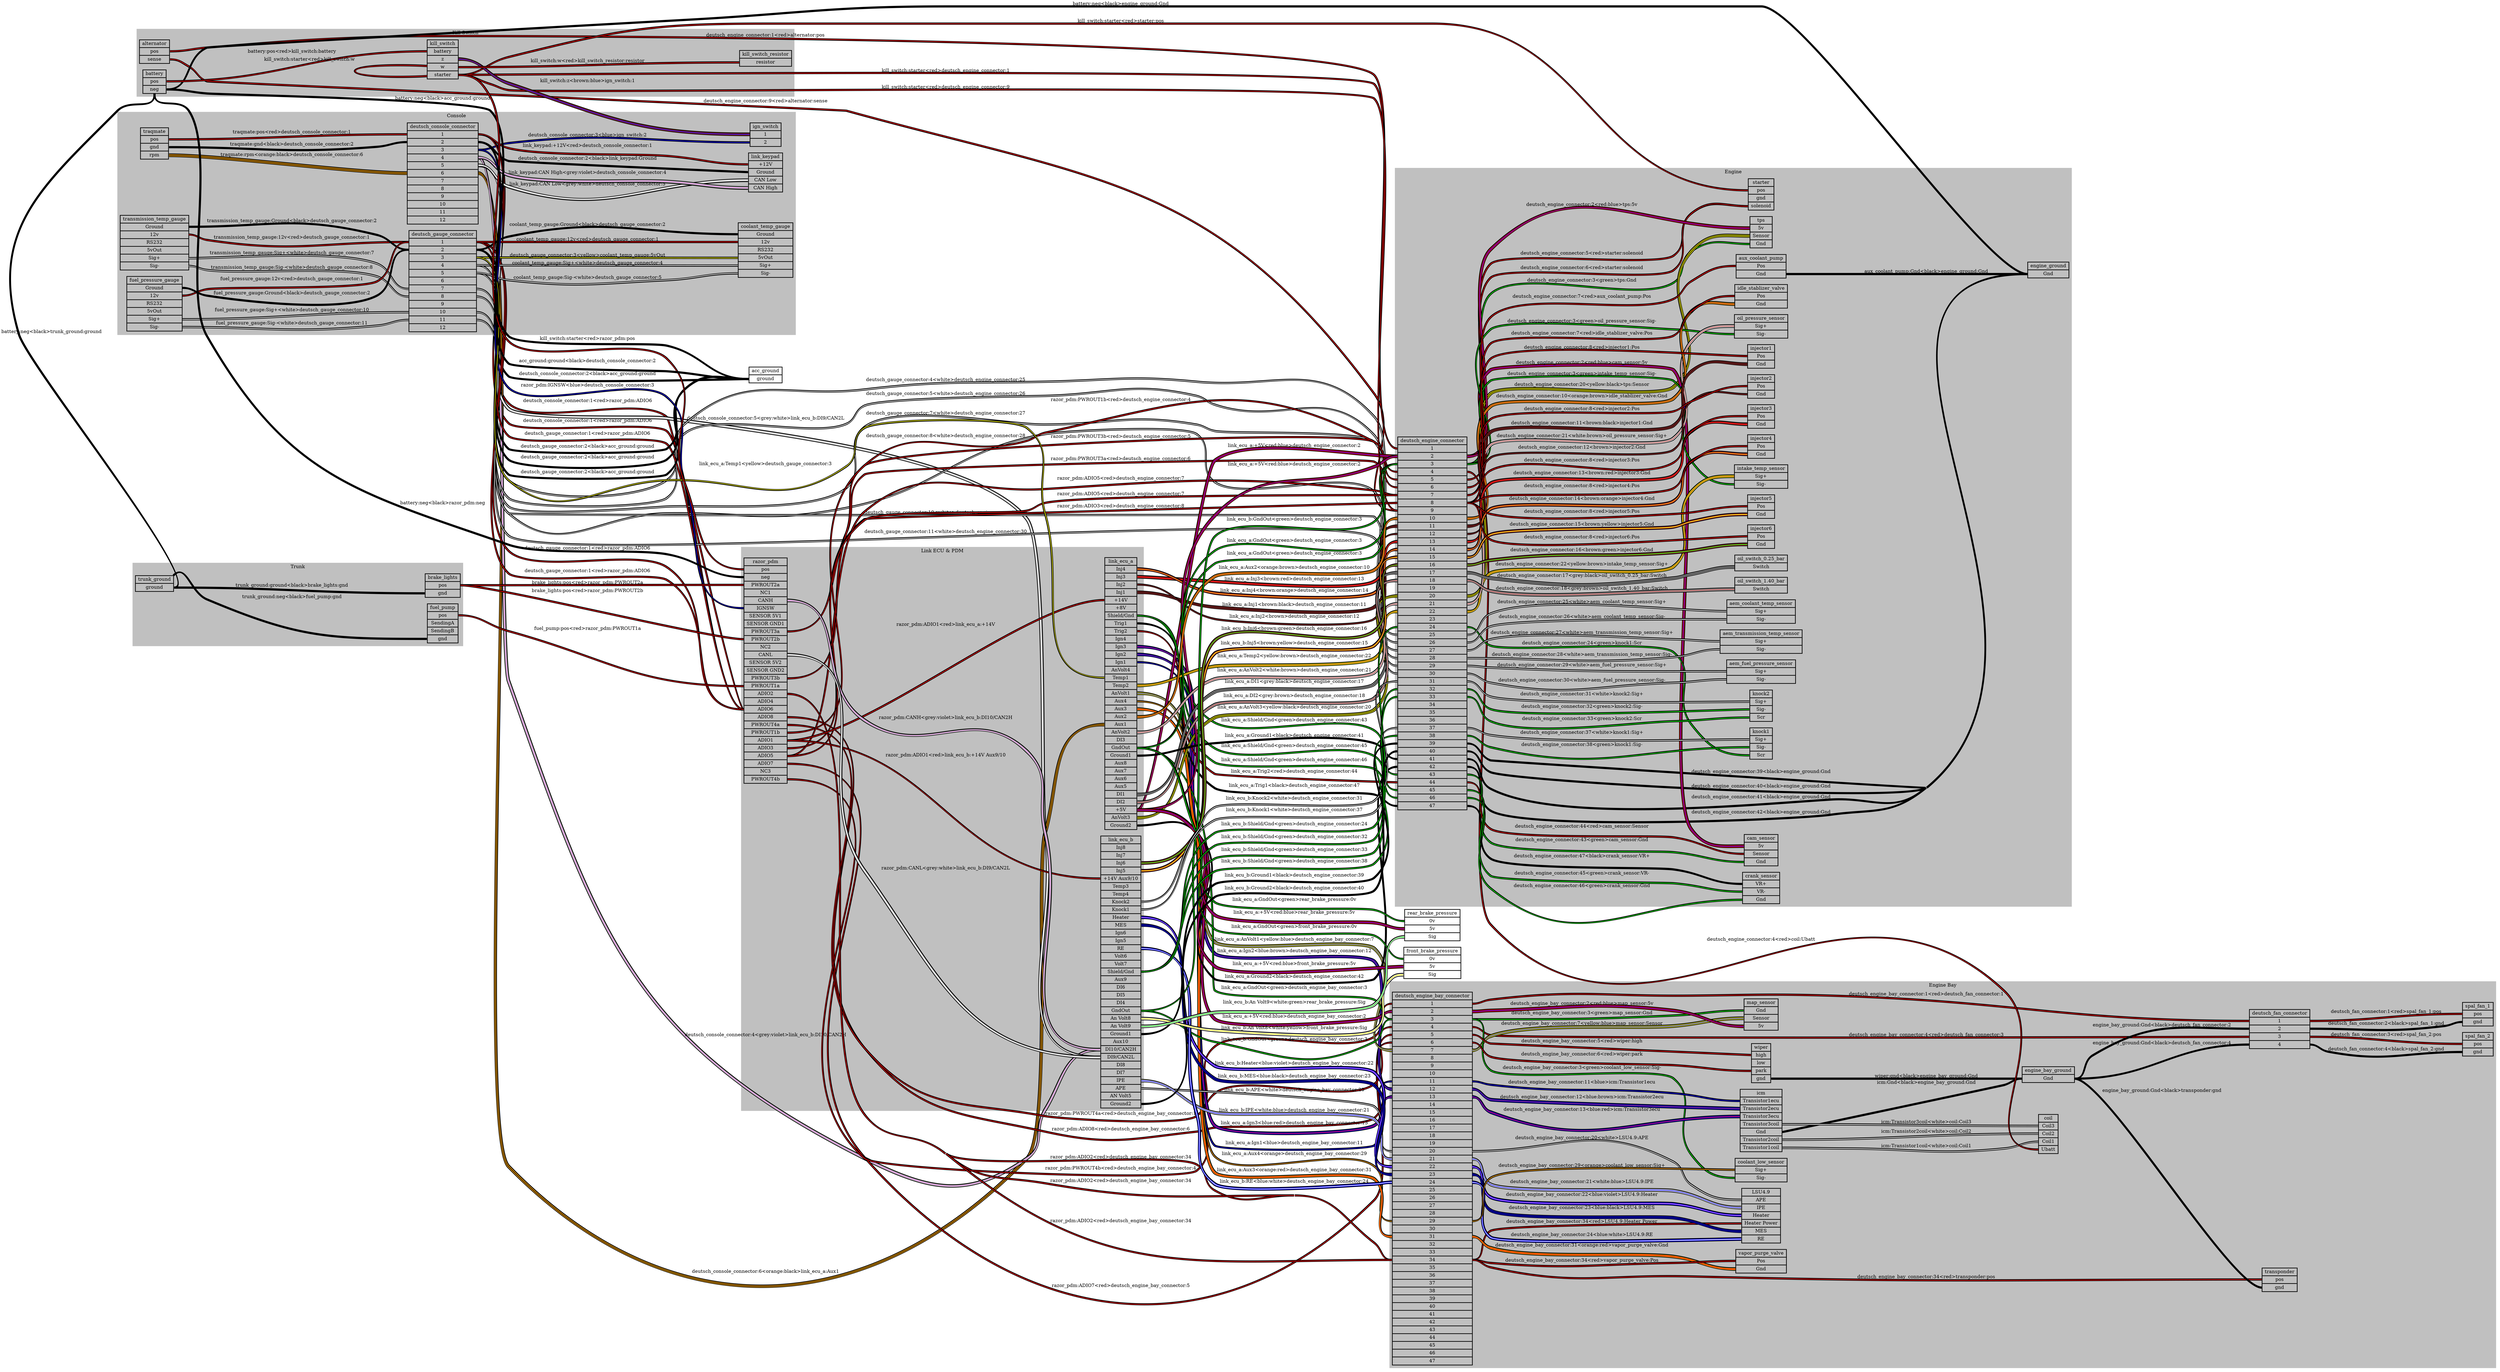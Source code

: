 graph "" {
	graph [bb="0,0,7059,3692.7",
		concentrate=true,
		rankdir=LR,
		ranksep=1.5
	];
	node [label="\N"];
	subgraph "cluster_Engine Bay" {
		graph [bb="3775,8,7051,1153",
			color=grey,
			label="Engine Bay",
			lheight=0.21,
			lp="5413,1141.5",
			lwidth=1.14,
			style=filled
		];
		deutsch_engine_bay_connector	[height=15.347,
			label="deutsch_engine_bay_connector | <1> 1 | <2> 2 | <3> 3 | <4> 4 | <5> 5 | <6> 6 | <7> 7 | <8> 8 | <9> 9 | <10> 10 | <11> 11 | <12> \
12 | <13> 13 | <14> 14 | <15> 15 | <16> 16 | <17> 17 | <18> 18 | <19> 19 | <20> 20 | <21> 21 | <22> 22 | <23> 23 | <24> 24 | <25> \
25 | <26> 26 | <27> 27 | <28> 28 | <29> 29 | <30> 30 | <31> 31 | <32> 32 | <33> 33 | <34> 34 | <35> 35 | <36> 36 | <37> 37 | <38> \
38 | <39> 39 | <40> 40 | <41> 41 | <42> 42 | <43> 43 | <44> 44 | <45> 45 | <46> 46 | <47> 47 ",
			pos="3901.5,569",
			rects="3783,1098,4020,1121 3783,1075,4020,1098 3783,1052,4020,1075 3783,1029,4020,1052 3783,1006,4020,1029 3783,983,4020,1006 3783,960,\
4020,983 3783,937,4020,960 3783,914,4020,937 3783,891,4020,914 3783,868,4020,891 3783,845,4020,868 3783,822,4020,845 3783,799,4020,\
822 3783,776,4020,799 3783,753,4020,776 3783,730,4020,753 3783,707,4020,730 3783,684,4020,707 3783,661,4020,684 3783,638,4020,661 \
3783,615,4020,638 3783,592,4020,615 3783,569,4020,592 3783,546,4020,569 3783,523,4020,546 3783,500,4020,523 3783,477,4020,500 3783,\
454,4020,477 3783,431,4020,454 3783,408,4020,431 3783,385,4020,408 3783,362,4020,385 3783,339,4020,362 3783,316,4020,339 3783,293,\
4020,316 3783,270,4020,293 3783,247,4020,270 3783,224,4020,247 3783,201,4020,224 3783,178,4020,201 3783,155,4020,178 3783,132,4020,\
155 3783,109,4020,132 3783,86,4020,109 3783,63,4020,86 3783,40,4020,63 3783,17,4020,40",
			shape=record,
			style=bold,
			width=3.2917];
		deutsch_fan_connector	[height=1.6111,
			label="deutsch_fan_connector | <1> 1 | <2> 2 | <3> 3 | <4> 4 ",
			pos="6410.5,909",
			rects="6321,943.5,6500,966.5 6321,920.5,6500,943.5 6321,897.5,6500,920.5 6321,874.5,6500,897.5 6321,851.5,6500,874.5",
			shape=record,
			style=bold,
			width=2.4861];
		deutsch_engine_bay_connector:4 -- deutsch_fan_connector:3	[color="black:red:black",
			label="deutsch_engine_bay_connector:4<red>deutsch_fan_connector:3",
			labeltooltip="deutsch_engine_bay_connector:4<red>deutsch_fan_connector:3",
			lp="5364.5,898.5",
			penwidth=2.5,
			pos="4020,1018 4076.1,1018 4026.8,934.3 4074,904 4129.6,868.27 4602.9,896.64 4669,896 5403.2,888.84 5586.8,886 6321,886"];
		deutsch_engine_bay_connector:1 -- deutsch_fan_connector:1	[color="black:red:black",
			label="deutsch_engine_bay_connector:1<red>deutsch_fan_connector:1",
			labeltooltip="deutsch_engine_bay_connector:1<red>deutsch_fan_connector:1",
			lp="5364.5,1097.5",
			penwidth=2.5,
			pos="4020,1087 4308.5,1087 4380.5,1093.2 4669,1095 4852.1,1096.1 4898.3,1107 5081,1095 5635.7,1058.7 5765.1,932 6321,932"];
		map_sensor	[height=1.2917,
			label="map_sensor | <Gnd> Gnd | <Sensor> Sensor | <5v> 5v ",
			pos="4875,1039",
			rects="4824.5,1062,4925.5,1085 4824.5,1039,4925.5,1062 4824.5,1016,4925.5,1039 4824.5,993,4925.5,1016",
			shape=record,
			style=bold,
			width=1.4028];
		deutsch_engine_bay_connector:3 -- map_sensor:Gnd	[color="black:green:black",
			label="deutsch_engine_bay_connector:3<green>map_sensor:Gnd",
			labeltooltip="deutsch_engine_bay_connector:3<green>map_sensor:Gnd",
			lp="4344.5,1041.5",
			penwidth=2.5,
			pos="4020,1041 4044.2,1041 4049.8,1035.6 4074,1034 4313.9,1018.5 4374.8,1024.2 4615,1034 4707.7,1037.8 4730.2,1051 4823,1051"];
		deutsch_engine_bay_connector:7 -- map_sensor:Sensor	[color="black:yellow:blue:yellow:black",
			label="deutsch_engine_bay_connector:7<yellow:blue>map_sensor:Sensor",
			labeltooltip="deutsch_engine_bay_connector:7<yellow:blue>map_sensor:Sensor",
			lp="4344.5,793.5",
			penwidth=2.5,
			pos="4020,949 4096.3,949 4012.1,830.68 4074,786 4098.4,768.4 4591.1,767.76 4615,786 4687.5,841.37 4604.7,919.31 4669,984 4719.1,1034.4 \
4751.9,1027 4823,1027"];
		deutsch_engine_bay_connector:2 -- map_sensor:"5v"	[color="black:red:blue:red:black",
			label="deutsch_engine_bay_connector:2<red:blue>map_sensor:5v",
			labeltooltip="deutsch_engine_bay_connector:2<red:blue>map_sensor:5v",
			lp="4344.5,1075.5",
			penwidth=2.5,
			pos="4020,1064 4284.5,1064 4352.3,1080.4 4615,1049 4708.9,1037.8 4728.4,1004 4823,1004"];
		"LSU4.9"	[height=2.25,
			label="LSU4.9 | <APE> APE | <IPE> IPE | <Heater> Heater | <Heater Power> Heater Power | <MES> MES | <RE> RE ",
			pos="4875,449",
			rects="4817.5,506.5,4932.5,529.5 4817.5,483.5,4932.5,506.5 4817.5,460.5,4932.5,483.5 4817.5,437.5,4932.5,460.5 4817.5,414.5,4932.5,437.5 \
4817.5,391.5,4932.5,414.5 4817.5,368.5,4932.5,391.5",
			shape=record,
			style=bold,
			width=1.5972];
		deutsch_engine_bay_connector:34 -- "LSU4.9":"Heater Power"	[color="black:red:black",
			label="deutsch_engine_bay_connector:34<red>LSU4.9:Heater Power",
			labeltooltip="deutsch_engine_bay_connector:34<red>LSU4.9:Heater Power",
			lp="4344.5,430.5",
			penwidth=2.5,
			pos="4020,327 4060,327 4038.6,380.46 4074,399 4110.6,418.12 4774.8,426 4816,426"];
		deutsch_engine_bay_connector:20 -- "LSU4.9":APE	[color="black:white:black",
			label="deutsch_engine_bay_connector:20<white>LSU4.9:APE",
			labeltooltip="deutsch_engine_bay_connector:20<white>LSU4.9:APE",
			lp="4344.5,624.5",
			penwidth=2.5,
			pos="4020,650 4048.1,650 4047.1,625.14 4074,617 4189.2,582.17 4505.2,645.19 4615,596 4646.6,581.86 4639.5,558.08 4669,540 4727.2,504.27 \
4747.7,495 4816,495"];
		deutsch_engine_bay_connector:21 -- "LSU4.9":IPE	[color="black:white:blue:white:black",
			label="deutsch_engine_bay_connector:21<white:blue>LSU4.9:IPE",
			labeltooltip="deutsch_engine_bay_connector:21<white:blue>LSU4.9:IPE",
			lp="4344.5,584.5",
			penwidth=2.5,
			pos="4020,627 4052.7,627 4043.8,589.47 4074,577 4129.6,554.08 4556.3,571.11 4615,558 4709.8,536.82 4718.8,472 4816,472"];
		deutsch_engine_bay_connector:22 -- "LSU4.9":Heater	[color="black:blue:violet:blue:black",
			label="deutsch_engine_bay_connector:22<blue:violet>LSU4.9:Heater",
			labeltooltip="deutsch_engine_bay_connector:22<blue:violet>LSU4.9:Heater",
			lp="4344.5,546.5",
			penwidth=2.5,
			pos="4020,604 4057.6,604 4040.3,555.55 4074,539 4128,512.49 4555.9,531.2 4615,520 4708.1,502.36 4721.3,449 4816,449"];
		deutsch_engine_bay_connector:23 -- "LSU4.9":MES	[color="black:blue:black:blue:black",
			label="deutsch_engine_bay_connector:23<blue:black>LSU4.9:MES",
			labeltooltip="deutsch_engine_bay_connector:23<blue:black>LSU4.9:MES",
			lp="4344.5,472.5",
			penwidth=2.5,
			pos="4020,581 4076.9,581 4026.8,496.67 4074,465 4124,431.49 4555.2,446.85 4615,440 4705.2,429.66 4725.2,403 4816,403"];
		deutsch_engine_bay_connector:24 -- "LSU4.9":RE	[color="black:blue:white:blue:black",
			label="deutsch_engine_bay_connector:24<blue:white>LSU4.9:RE",
			labeltooltip="deutsch_engine_bay_connector:24<blue:white>LSU4.9:RE",
			lp="4344.5,387.5",
			penwidth=2.5,
			pos="4020,557 4102.2,557 4007.9,428.94 4074,380 4140.3,330.94 4733.6,380 4816,380"];
		coolant_low_sensor	[height=0.97222,
			label="coolant_low_sensor | <Sig+> Sig+ | <Sig-> Sig- ",
			pos="4875,940",
			rects="4798,951.5,4952,974.5 4798,928.5,4952,951.5 4798,905.5,4952,928.5",
			shape=record,
			style=bold,
			width=2.1389];
		deutsch_engine_bay_connector:3 -- coolant_low_sensor:"Sig-"	[color="black:green:black",
			label="deutsch_engine_bay_connector:3<green>coolant_low_sensor:Sig-",
			labeltooltip="deutsch_engine_bay_connector:3<green>coolant_low_sensor:Sig-",
			lp="4344.5,1003.5",
			penwidth=2.5,
			pos="4020,1041 4051.2,1041 4045.2,1008.2 4074,996 4371.5,869.59 4473.8,917 4797,917"];
		deutsch_engine_bay_connector:29 -- coolant_low_sensor:"Sig+"	[color="black:orange:black",
			label="deutsch_engine_bay_connector:29<orange>coolant_low_sensor:Sig+",
			labeltooltip="deutsch_engine_bay_connector:29<orange>coolant_low_sensor:Sig+",
			lp="4344.5,508.5",
			penwidth=2.5,
			pos="4020,442 4049.3,442 4046.2,470.6 4074,480 4131,499.27 4570.3,460.74 4615,501 4740.1,613.7 4570.5,739.45 4669,876 4706.2,927.58 4733.4,\
940 4797,940"];
		vapor_purge_valve	[height=0.97222,
			label="vapor_purge_valve | <Pos> Pos | <Gnd> Gnd ",
			pos="4875,315",
			rects="4800,326.5,4950,349.5 4800,303.5,4950,326.5 4800,280.5,4950,303.5",
			shape=record,
			style=bold,
			width=2.0833];
		deutsch_engine_bay_connector:31 -- vapor_purge_valve:Gnd	[color="black:orange:red:orange:black",
			label="deutsch_engine_bay_connector:31<orange:red>vapor_purge_valve:Gnd",
			labeltooltip="deutsch_engine_bay_connector:31<orange:red>vapor_purge_valve:Gnd",
			lp="4344.5,298.5",
			penwidth=2.5,
			pos="4020,396 4072.5,396 4029.2,318.33 4074,291 4142.8,249.04 4718.4,292 4799,292"];
		deutsch_engine_bay_connector:34 -- vapor_purge_valve:Pos	[color="black:red:black",
			label="deutsch_engine_bay_connector:34<red>vapor_purge_valve:Pos",
			labeltooltip="deutsch_engine_bay_connector:34<red>vapor_purge_valve:Pos",
			lp="4344.5,333.5",
			penwidth=2.5,
			pos="4020,327 4366.3,327 4452.7,315 4799,315"];
		transponder	[height=0.97222,
			label="transponder | <pos> pos | <gnd> gnd ",
			pos="6410.5,261",
			rects="6358.5,272.5,6462.5,295.5 6358.5,249.5,6462.5,272.5 6358.5,226.5,6462.5,249.5",
			shape=record,
			style=bold,
			width=1.4444];
		deutsch_engine_bay_connector:34 -- transponder:pos	[color="black:red:black",
			label="deutsch_engine_bay_connector:34<red>transponder:pos",
			labeltooltip="deutsch_engine_bay_connector:34<red>transponder:pos",
			lp="5364.5,263.5",
			penwidth=2.5,
			pos="4020,327 4055.5,327 4041.5,282.38 4074,268 4132,242.35 6294.1,261 6357.5,261"];
		icm	[height=2.5694,
			label="icm | <Transistor1ecu> Transistor1ecu | <Transistor2ecu> Transistor2ecu | <Transistor3ecu> Transistor3ecu | <Transistor3coil> Transistor3coil | <\
Gnd> Gnd | <Transistor2coil> Transistor2coil | <Transistor1coil> Transistor1coil ",
			pos="4875,641",
			rects="4813,710,4937,733 4813,687,4937,710 4813,664,4937,687 4813,641,4937,664 4813,618,4937,641 4813,595,4937,618 4813,572,4937,595 4813,\
549,4937,572",
			shape=record,
			style=bold,
			width=1.7222];
		deutsch_engine_bay_connector:13 -- icm:Transistor3ecu	[color="black:blue:red:blue:black",
			label="deutsch_engine_bay_connector:13<blue:red>icm:Transistor3ecu",
			labeltooltip="deutsch_engine_bay_connector:13<blue:red>icm:Transistor3ecu",
			lp="4344.5,667.5",
			penwidth=2.5,
			pos="4020,811 4091.3,811 4015.9,701.32 4074,660 4140.8,612.46 4730,653 4812,653"];
		deutsch_engine_bay_connector:11 -- icm:Transistor1ecu	[color="black:blue:black",
			label="deutsch_engine_bay_connector:11<blue>icm:Transistor1ecu",
			labeltooltip="deutsch_engine_bay_connector:11<blue>icm:Transistor1ecu",
			lp="4344.5,759.5",
			penwidth=2.5,
			pos="4020,857 4072.5,857 4030.1,780.81 4074,752 4124.4,718.93 4554.9,720.59 4615,716 4702.6,709.3 4724.1,699 4812,699"];
		deutsch_engine_bay_connector:12 -- icm:Transistor2ecu	[color="black:blue:brown:blue:black",
			label="deutsch_engine_bay_connector:12<blue:brown>icm:Transistor2ecu",
			labeltooltip="deutsch_engine_bay_connector:12<blue:brown>icm:Transistor2ecu",
			lp="4344.5,704.5",
			penwidth=2.5,
			pos="4020,834 4085.4,834 4020.4,734.59 4074,697 4107.6,673.44 4771,676 4812,676"];
		wiper	[height=1.6111,
			label="wiper | <high> high | <low> low | <park> park | <gnd> gnd ",
			pos="4875,809",
			rects="4846.5,843.5,4903.5,866.5 4846.5,820.5,4903.5,843.5 4846.5,797.5,4903.5,820.5 4846.5,774.5,4903.5,797.5 4846.5,751.5,4903.5,774.5",
			shape=record,
			style=bold,
			width=0.79167];
		deutsch_engine_bay_connector:6 -- wiper:park	[color="black:red:black",
			label="deutsch_engine_bay_connector:6<red>wiper:park",
			labeltooltip="deutsch_engine_bay_connector:6<red>wiper:park",
			lp="4344.5,835.5",
			penwidth=2.5,
			pos="4020,972 4088.4,972 4018.7,868.12 4074,828 4098.4,810.34 4585,806.88 4615,805 4717.4,798.6 4742.4,786 4845,786"];
		deutsch_engine_bay_connector:5 -- wiper:high	[color="black:red:black",
			label="deutsch_engine_bay_connector:5<red>wiper:high",
			labeltooltip="deutsch_engine_bay_connector:5<red>wiper:high",
			lp="4344.5,873.5",
			penwidth=2.5,
			pos="4020,995 4082.2,995 4023,901.53 4074,866 4098.7,848.81 4584.9,844.36 4615,843 4717.2,838.38 4742.7,832 4845,832"];
		spal_fan_1	[height=0.97222,
			label="spal_fan_1 | <pos> pos | <gnd> gnd ",
			pos="6997.5,953",
			rects="6952,964.5,7043,987.5 6952,941.5,7043,964.5 6952,918.5,7043,941.5",
			shape=record,
			style=bold,
			width=1.2639];
		deutsch_fan_connector:2 -- spal_fan_1:gnd	[color="black:black:black",
			label="deutsch_fan_connector:2<black>spal_fan_1:gnd",
			labeltooltip="deutsch_fan_connector:2<black>spal_fan_1:gnd",
			lp="6726,924.5",
			penwidth=2.5,
			pos="6500,909 6676.9,909 6722.5,894.39 6898,917 6922.5,920.16 6927.3,930 6952,930"];
		deutsch_fan_connector:1 -- spal_fan_1:pos	[color="black:red:black",
			label="deutsch_fan_connector:1<red>spal_fan_1:pos",
			labeltooltip="deutsch_fan_connector:1<red>spal_fan_1:pos",
			lp="6726,959.5",
			penwidth=2.5,
			pos="6500,932 6701.1,932 6750.9,953 6952,953"];
		spal_fan_2	[height=0.97222,
			label="spal_fan_2 | <pos> pos | <gnd> gnd ",
			pos="6997.5,864",
			rects="6952,875.5,7043,898.5 6952,852.5,7043,875.5 6952,829.5,7043,852.5",
			shape=record,
			style=bold,
			width=1.2639];
		deutsch_fan_connector:4 -- spal_fan_2:gnd	[color="black:black:black",
			label="deutsch_fan_connector:4<black>spal_fan_2:gnd",
			labeltooltip="deutsch_fan_connector:4<black>spal_fan_2:gnd",
			lp="6726,848.5",
			penwidth=2.5,
			pos="6500,863 6525.9,863 6528.6,845.98 6554,841 6727.6,807 6775.1,841 6952,841"];
		deutsch_fan_connector:3 -- spal_fan_2:pos	[color="black:red:black",
			label="deutsch_fan_connector:3<red>spal_fan_2:pos",
			labeltooltip="deutsch_fan_connector:3<red>spal_fan_2:pos",
			lp="6726,891.5",
			penwidth=2.5,
			pos="6500,886 6600.6,886 6851.4,864 6952,864"];
		engine_bay_ground	[height=0.65278,
			label="engine_bay_ground | <Gnd> Gnd ",
			pos="5725.5,775",
			rects="5648,775,5803,798 5648,752,5803,775",
			shape=record,
			style=bold,
			width=2.1528];
		icm:Gnd -- engine_bay_ground:Gnd	[color="black:black:black",
			label="icm:Gnd<black>engine_bay_ground:Gnd",
			labeltooltip="icm:Gnd<black>engine_bay_ground:Gnd",
			lp="5364.5,751.5",
			penwidth=2.5,
			pos="4938,606 4940.3,606 5591.8,743.37 5594,744 5618.5,750.86 5622.6,763 5648,763"];
		coil	[height=1.6111,
			label="coil | <Coil3> Coil3 | <Coil2> Coil2 | <Coil1> Coil1 | <Ubatt> Ubatt ",
			pos="5725.5,601",
			rects="5696.5,635.5,5754.5,658.5 5696.5,612.5,5754.5,635.5 5696.5,589.5,5754.5,612.5 5696.5,566.5,5754.5,589.5 5696.5,543.5,5754.5,566.5",
			shape=record,
			style=bold,
			width=0.80556];
		icm:Transistor3coil -- coil:Coil3	[color="black:white:black",
			label="icm:Transistor3coil<white>coil:Coil3",
			labeltooltip="icm:Transistor3coil<white>coil:Coil3",
			lp="5364.5,635.5",
			penwidth=2.5,
			pos="4938,629 5274.7,629 5358.8,624 5695.5,624"];
		icm:Transistor1coil -- coil:Coil1	[color="black:white:black",
			label="icm:Transistor1coil<white>coil:Coil1",
			labeltooltip="icm:Transistor1coil<white>coil:Coil1",
			lp="5364.5,564.5",
			penwidth=2.5,
			pos="4938,560 5025.6,560 5047.4,557.67 5135,557 5339,555.45 5391.1,536.23 5594,557 5639.8,561.69 5649.4,578 5695.5,578"];
		icm:Transistor2coil -- coil:Coil2	[color="black:white:black",
			label="icm:Transistor2coil<white>coil:Coil2",
			labeltooltip="icm:Transistor2coil<white>coil:Coil2",
			lp="5364.5,607.5",
			penwidth=2.5,
			pos="4938,583 5274.8,583 5358.7,601 5695.5,601"];
		wiper:gnd -- engine_bay_ground:Gnd	[color="black:black:black",
			label="wiper:gnd<black>engine_bay_ground:Gnd",
			labeltooltip="wiper:gnd<black>engine_bay_ground:Gnd",
			lp="5364.5,770.5",
			penwidth=2.5,
			pos="4905,763 5235.2,763 5317.8,763 5648,763"];
		engine_bay_ground:Gnd -- deutsch_fan_connector:2	[color="black:black:black",
			label="engine_bay_ground:Gnd<black>deutsch_fan_connector:2",
			labeltooltip="engine_bay_ground:Gnd<black>deutsch_fan_connector:2",
			lp="6062,919.5",
			penwidth=2.5,
			pos="5803,763 5841.9,763 5823.5,812.13 5857,832 6036.8,938.69 6112,909 6321,909"];
		engine_bay_ground:Gnd -- deutsch_fan_connector:4	[color="black:black:black",
			label="engine_bay_ground:Gnd<black>deutsch_fan_connector:4",
			labeltooltip="engine_bay_ground:Gnd<black>deutsch_fan_connector:4",
			lp="6062,867.5",
			penwidth=2.5,
			pos="5803,763 6037.5,763 6086.5,863 6321,863"];
		engine_bay_ground:Gnd -- transponder:gnd	[color="black:black:black",
			label="engine_bay_ground:Gnd<black>transponder:gnd",
			labeltooltip="engine_bay_ground:Gnd<black>transponder:gnd",
			lp="6062,733.5",
			penwidth=2.5,
			pos="5803,763 5887.8,763 6272.7,238 6357.5,238"];
	}
	subgraph cluster_Engine {
		graph [bb="3791,1168,5794.5,3334",
			color=grey,
			label=Engine,
			lheight=0.21,
			lp="4792.8,3322.5",
			lwidth=0.71,
			style=filled
		];
		deutsch_engine_connector	[height=15.347,
			label="deutsch_engine_connector | <1> 1 | <2> 2 | <3> 3 | <4> 4 | <5> 5 | <6> 6 | <7> 7 | <8> 8 | <9> 9 | <10> 10 | <11> 11 | <12> 12 | <\
13> 13 | <14> 14 | <15> 15 | <16> 16 | <17> 17 | <18> 18 | <19> 19 | <20> 20 | <21> 21 | <22> 22 | <23> 23 | <24> 24 | <25> 25 | <\
26> 26 | <27> 27 | <28> 28 | <29> 29 | <30> 30 | <31> 31 | <32> 32 | <33> 33 | <34> 34 | <35> 35 | <36> 36 | <37> 37 | <38> 38 | <\
39> 39 | <40> 40 | <41> 41 | <42> 42 | <43> 43 | <44> 44 | <45> 45 | <46> 46 | <47> 47 ",
			pos="3901.5,2031",
			rects="3799,2560,4004,2583 3799,2537,4004,2560 3799,2514,4004,2537 3799,2491,4004,2514 3799,2468,4004,2491 3799,2445,4004,2468 3799,2422,\
4004,2445 3799,2399,4004,2422 3799,2376,4004,2399 3799,2353,4004,2376 3799,2330,4004,2353 3799,2307,4004,2330 3799,2284,4004,2307 \
3799,2261,4004,2284 3799,2238,4004,2261 3799,2215,4004,2238 3799,2192,4004,2215 3799,2169,4004,2192 3799,2146,4004,2169 3799,2123,\
4004,2146 3799,2100,4004,2123 3799,2077,4004,2100 3799,2054,4004,2077 3799,2031,4004,2054 3799,2008,4004,2031 3799,1985,4004,2008 \
3799,1962,4004,1985 3799,1939,4004,1962 3799,1916,4004,1939 3799,1893,4004,1916 3799,1870,4004,1893 3799,1847,4004,1870 3799,1824,\
4004,1847 3799,1801,4004,1824 3799,1778,4004,1801 3799,1755,4004,1778 3799,1732,4004,1755 3799,1709,4004,1732 3799,1686,4004,1709 \
3799,1663,4004,1686 3799,1640,4004,1663 3799,1617,4004,1640 3799,1594,4004,1617 3799,1571,4004,1594 3799,1548,4004,1571 3799,1525,\
4004,1548 3799,1502,4004,1525 3799,1479,4004,1502",
			shape=record,
			style=bold,
			width=2.8472];
		starter	[height=1.2917,
			label="starter | <pos> pos | <gnd> gnd | <solenoid> solenoid ",
			pos="4875,3256",
			rects="4837,3279,4913,3302 4837,3256,4913,3279 4837,3233,4913,3256 4837,3210,4913,3233",
			shape=record,
			style=bold,
			width=1.0556];
		deutsch_engine_connector:5 -- starter:solenoid	[color="black:red:black",
			label="deutsch_engine_connector:5<red>starter:solenoid",
			labeltooltip="deutsch_engine_connector:5<red>starter:solenoid",
			lp="4344.5,3113.5",
			penwidth=2.5,
			pos="4005.5,2457 4146.1,2457 3971.1,2990.2 4074,3086 4118,3127 4563.6,3074.8 4615,3106 4656.5,3131.2 4628.6,3174.1 4669,3201 4731.3,3242.4 \
4761.2,3221 4836,3221"];
		deutsch_engine_connector:6 -- starter:solenoid	[color="black:red:black",
			label="deutsch_engine_connector:6<red>starter:solenoid",
			labeltooltip="deutsch_engine_connector:6<red>starter:solenoid",
			lp="4344.5,3074.5",
			penwidth=2.5,
			pos="4005.5,2434 4142.6,2434 3973.5,2953.7 4074,3047 4118.1,3087.9 4565.8,3032.4 4615,3067 4667.5,3103.9 4618,3162 4669,3201 4728.4,3246.4 \
4761.2,3221 4836,3221"];
		engine_ground	[height=0.65278,
			label="engine_ground | <Gnd> Gnd ",
			pos="5725.5,3035",
			rects="5664.5,3035,5786.5,3058 5664.5,3012,5786.5,3035",
			shape=record,
			style=bold,
			width=1.6944];
		deutsch_engine_connector:40 -- engine_ground:Gnd	[color="black:black:black",
			label="deutsch_engine_connector:40<black>engine_ground:Gnd",
			labeltooltip="deutsch_engine_connector:40<black>engine_ground:Gnd",
			lp="4875,1533.5",
			penwidth=2.5,
			pos="4005.5,1651 4054.7,1651 4030.3,1586.7 4074,1564 4152,1523.5 5360.9,1515.9 5363.5,1518"];
		deutsch_engine_connector:41 -- engine_ground:Gnd	[color="black:black:black",
			label="deutsch_engine_connector:41<black>engine_ground:Gnd",
			labeltooltip="deutsch_engine_connector:41<black>engine_ground:Gnd",
			lp="4875,1507.5",
			penwidth=2.5,
			pos="4005.5,1628 4060.8,1628 4025.8,1551.2 4074,1524 4268.9,1413.9 4857.3,1492.9 5081,1500 5206.7,1504 5266.7,1437.7 5363.5,1518"];
		deutsch_engine_connector:42 -- engine_ground:Gnd	[color="black:black:black",
			label="deutsch_engine_connector:42<black>engine_ground:Gnd",
			labeltooltip="deutsch_engine_connector:42<black>engine_ground:Gnd",
			lp="4875,1460.5",
			penwidth=2.5,
			pos="5365.5,1518 5893.8,1948.9 4982.1,3022.5 5663,3023;4005.5,1605 4076.4,1605 4014.3,1499.3 4074,1461 4168.2,1400.6 4969.8,1440.4 5081,\
1453 5209,1467.5 5263.7,1436.6 5363.5,1518"];
		deutsch_engine_connector:39 -- engine_ground:Gnd	[color="black:black:black",
			label="deutsch_engine_connector:39<black>engine_ground:Gnd",
			labeltooltip="deutsch_engine_connector:39<black>engine_ground:Gnd",
			lp="4875,1562.5",
			penwidth=2.5,
			pos="4005.5,1674 4054,1674 4030.7,1610.9 4074,1589 4124,1563.7 5025.1,1548.9 5081,1545 5206.8,1536.2 5265,1439.2 5363.5,1518"];
		tps	[height=1.2917,
			label="tps | <5v> 5v | <Sensor> Sensor | <Gnd> Gnd ",
			pos="4875,3145",
			rects="4842,3168,4908,3191 4842,3145,4908,3168 4842,3122,4908,3145 4842,3099,4908,3122",
			shape=record,
			style=bold,
			width=0.91667];
		deutsch_engine_connector:3 -- tps:Gnd	[color="black:green:black",
			label="deutsch_engine_connector:3<green>tps:Gnd",
			labeltooltip="deutsch_engine_connector:3<green>tps:Gnd",
			lp="4344.5,3039.5",
			penwidth=2.5,
			pos="4005.5,2503 4118.3,2503 3990.8,2929.8 4074,3006 4118.4,3046.7 4560.4,3006.7 4615,3032 4646.9,3046.8 4637.6,3074.1 4669,3090 4737.7,\
3124.7 4764,3110 4841,3110"];
		deutsch_engine_connector:20 -- tps:Sensor	[color="black:yellow:black:yellow:black",
			label="deutsch_engine_connector:20<yellow:black>tps:Sensor",
			labeltooltip="deutsch_engine_connector:20<yellow:black>tps:Sensor",
			lp="4344.5,2539.5",
			penwidth=2.5,
			pos="4005.5,2112 4095.9,2112 4005.9,2453.5 4074,2513 4119.3,2552.6 4571.2,2490.8 4615,2532 4705.8,2617.3 4587.7,2995.6 4669,3090 4720.4,\
3149.7 4762.2,3133 4841,3133"];
		deutsch_engine_connector:2 -- tps:"5v"	[color="black:red:blue:red:black",
			label="deutsch_engine_connector:2<red:blue>tps:5v",
			labeltooltip="deutsch_engine_connector:2<red:blue>tps:5v",
			lp="4344.5,3244.5",
			penwidth=2.5,
			pos="4005.5,2526 4139.5,2526 3975.9,3033.7 4074,3125 4323.8,3357.4 4499.8,3157 4841,3157"];
		cam_sensor	[height=1.2917,
			label="cam_sensor | <5v> 5v | <Sensor> Sensor | <Gnd> Gnd ",
			pos="4875,1333",
			rects="4825,1356,4925,1379 4825,1333,4925,1356 4825,1310,4925,1333 4825,1287,4925,1310",
			shape=record,
			style=bold,
			width=1.3889];
		deutsch_engine_connector:43 -- cam_sensor:Gnd	[color="black:green:black",
			label="deutsch_engine_connector:43<green>cam_sensor:Gnd",
			labeltooltip="deutsch_engine_connector:43<green>cam_sensor:Gnd",
			lp="4344.5,1362.5",
			penwidth=2.5,
			pos="4005.5,1582 4110.9,1582 3991.8,1421 4074,1355 4139.2,1302.7 4740.4,1298 4824,1298"];
		deutsch_engine_connector:44 -- cam_sensor:Sensor	[color="black:red:black",
			label="deutsch_engine_connector:44<red>cam_sensor:Sensor",
			labeltooltip="deutsch_engine_connector:44<red>cam_sensor:Sensor",
			lp="4344.5,1403.5",
			penwidth=2.5,
			pos="4005.5,1559 4084.1,1559 4009.6,1441 4074,1396 4123.3,1361.5 4555.4,1378.3 4615,1370 4709.5,1356.8 4728.6,1321 4824,1321"];
		deutsch_engine_connector:2 -- cam_sensor:"5v"	[color="black:red:blue:red:black",
			label="deutsch_engine_connector:2<red:blue>cam_sensor:5v",
			labeltooltip="deutsch_engine_connector:2<red:blue>cam_sensor:5v",
			lp="4344.5,2608.5",
			penwidth=2.5,
			pos="4005.5,2526 4046.9,2526 4035.5,2574 4074,2589 4102,2599.9 4593.3,2609.8 4615,2589 4711.1,2497.2 4588,1499.4 4669,1394 4713,1336.7 \
4751.8,1345 4824,1345"];
		crank_sensor	[height=1.2917,
			label="crank_sensor | <VR+> VR+ | <VR-> VR- | <Gnd> Gnd ",
			pos="4875,1222",
			rects="4820,1245,4930,1268 4820,1222,4930,1245 4820,1199,4930,1222 4820,1176,4930,1199",
			shape=record,
			style=bold,
			width=1.5278];
		deutsch_engine_connector:46 -- crank_sensor:Gnd	[color="black:green:black",
			label="deutsch_engine_connector:46<green>crank_sensor:Gnd",
			labeltooltip="deutsch_engine_connector:46<green>crank_sensor:Gnd",
			lp="4344.5,1210.5",
			penwidth=2.5,
			pos="4005.5,1513 4146.6,1513 3964.9,1292.5 4074,1203 4138,1150.5 4736.2,1187 4819,1187"];
		deutsch_engine_connector:47 -- crank_sensor:"VR+"	[color="black:black:black",
			label="deutsch_engine_connector:47<black>crank_sensor:VR+",
			labeltooltip="deutsch_engine_connector:47<black>crank_sensor:VR+",
			lp="4344.5,1251.5",
			penwidth=2.5,
			pos="4005.5,1490 4119,1490 3984.1,1313.3 4074,1244 4139.6,1193.5 4736.2,1234 4819,1234"];
		deutsch_engine_connector:45 -- crank_sensor:"VR-"	[color="black:green:black",
			label="deutsch_engine_connector:45<green>crank_sensor:VR-",
			labeltooltip="deutsch_engine_connector:45<green>crank_sensor:VR-",
			lp="4344.5,1289.5",
			penwidth=2.5,
			pos="4005.5,1536 4122.4,1536 3982.7,1355.1 4074,1282 4121,1244.4 4555.4,1267.3 4615,1259 4707.3,1246.1 4725.8,1210 4819,1210"];
		knock1	[height=1.2917,
			label="knock1 | <Sig+> Sig+ | <Sig-> Sig- | <Scr> Scr ",
			pos="4875,1649",
			rects="4841.5,1672,4908.5,1695 4841.5,1649,4908.5,1672 4841.5,1626,4908.5,1649 4841.5,1603,4908.5,1626",
			shape=record,
			style=bold,
			width=0.93056];
		deutsch_engine_connector:24 -- knock1:Scr	[color="black:green:black",
			label="deutsch_engine_connector:24<green>knock1:Scr",
			labeltooltip="deutsch_engine_connector:24<green>knock1:Scr",
			lp="4344.5,1779.5",
			penwidth=2.5,
			pos="4005.5,2019 4119.4,2019 3984.5,1842.5 4074,1772 4121.2,1734.8 4559.2,1775.4 4615,1753 4644.8,1741.1 4642.6,1723.3 4669,1705 4739.7,\
1655.8 4753.9,1614 4840,1614"];
		deutsch_engine_connector:37 -- knock1:"Sig+"	[color="black:white:black",
			label="deutsch_engine_connector:37<white>knock1:Sig+",
			labeltooltip="deutsch_engine_connector:37<white>knock1:Sig+",
			lp="4344.5,1674.5",
			penwidth=2.5,
			pos="4005.5,1720 4044,1720 4037.6,1679.6 4074,1667 4234.9,1611.3 4669.8,1661 4840,1661"];
		deutsch_engine_connector:38 -- knock1:"Sig-"	[color="black:green:black",
			label="deutsch_engine_connector:38<green>knock1:Sig-",
			labeltooltip="deutsch_engine_connector:38<green>knock1:Sig-",
			lp="4344.5,1628.5",
			penwidth=2.5,
			pos="4005.5,1697 4051,1697 4032.5,1639.5 4074,1621 4229.6,1551.8 4669.7,1637 4840,1637"];
		knock2	[height=1.2917,
			label="knock2 | <Sig+> Sig+ | <Sig-> Sig- | <Scr> Scr ",
			pos="4875,1760",
			rects="4841.5,1783,4908.5,1806 4841.5,1760,4908.5,1783 4841.5,1737,4908.5,1760 4841.5,1714,4908.5,1737",
			shape=record,
			style=bold,
			width=0.93056];
		deutsch_engine_connector:33 -- knock2:Scr	[color="black:green:black",
			label="deutsch_engine_connector:33<green>knock2:Scr",
			labeltooltip="deutsch_engine_connector:33<green>knock2:Scr",
			lp="4344.5,1707.5",
			penwidth=2.5,
			pos="4005.5,1812 4063.8,1812 4023.1,1728.5 4074,1700 4126.4,1670.6 4555,1696.7 4615,1700 4665.2,1702.8 4789.7,1725 4840,1725"];
		deutsch_engine_connector:31 -- knock2:"Sig+"	[color="black:white:black",
			label="deutsch_engine_connector:31<white>knock2:Sig+",
			labeltooltip="deutsch_engine_connector:31<white>knock2:Sig+",
			lp="4344.5,1820.5",
			penwidth=2.5,
			pos="4005.5,1858 4041.9,1858 4039.3,1824.1 4074,1813 4188.6,1776.2 4494.9,1798.5 4615,1791 4715.2,1784.7 4739.6,1772 4840,1772"];
		deutsch_engine_connector:32 -- knock2:"Sig-"	[color="black:green:black",
			label="deutsch_engine_connector:32<green>knock2:Sig-",
			labeltooltip="deutsch_engine_connector:32<green>knock2:Sig-",
			lp="4344.5,1745.5",
			penwidth=2.5,
			pos="4005.5,1835 4058.3,1835 4027.1,1762.3 4074,1738 4149.6,1698.8 4754.9,1748 4840,1748"];
		intake_temp_sensor	[height=0.97222,
			label="intake_temp_sensor | <Sig+> Sig+ | <Sig-> Sig- ",
			pos="4875,2694",
			rects="4796,2705.5,4954,2728.5 4796,2682.5,4954,2705.5 4796,2659.5,4954,2682.5",
			shape=record,
			style=bold,
			width=2.1944];
		deutsch_engine_connector:3 -- intake_temp_sensor:"Sig-"	[color="black:green:black",
			label="deutsch_engine_connector:3<green>intake_temp_sensor:Sig-",
			labeltooltip="deutsch_engine_connector:3<green>intake_temp_sensor:Sig-",
			lp="4344.5,2743.5",
			penwidth=2.5,
			pos="4005.5,2503 4099.5,2503 3997.6,2648.4 4074,2703 4171.8,2772.9 4495.2,2713.6 4615,2703 4695.9,2695.9 4713.7,2671 4795,2671"];
		deutsch_engine_connector:22 -- intake_temp_sensor:"Sig+"	[color="black:yellow:brown:yellow:black",
			label="deutsch_engine_connector:22<yellow:brown>intake_temp_sensor:Sig+",
			labeltooltip="deutsch_engine_connector:22<yellow:brown>intake_temp_sensor:Sig+",
			lp="4344.5,2235.5",
			penwidth=2.5,
			pos="4005.5,2066 4076,2066 4015,2170.4 4074,2209 4124.3,2241.9 4570.6,2187.5 4615,2228 4754.7,2355.4 4550,2503.1 4669,2650 4706.3,2696.1 \
4735.7,2694 4795,2694"];
		oil_pressure_sensor	[height=0.97222,
			label="oil_pressure_sensor | <Sig+> Sig+ | <Sig-> Sig- ",
			pos="4875,2518",
			rects="4796,2529.5,4954,2552.5 4796,2506.5,4954,2529.5 4796,2483.5,4954,2506.5",
			shape=record,
			style=bold,
			width=2.1944];
		deutsch_engine_connector:3 -- oil_pressure_sensor:"Sig-"	[color="black:green:black",
			label="deutsch_engine_connector:3<green>oil_pressure_sensor:Sig-",
			labeltooltip="deutsch_engine_connector:3<green>oil_pressure_sensor:Sig-",
			lp="4344.5,2578.5",
			penwidth=2.5,
			pos="4005.5,2503 4042.7,2503 4038.5,2539.8 4074,2551 4188.7,2587.2 4496.1,2569.1 4615,2551 4697.8,2538.4 4711.2,2495 4795,2495"];
		deutsch_engine_connector:21 -- oil_pressure_sensor:"Sig+"	[color="black:white:brown:white:black",
			label="deutsch_engine_connector:21<white:brown>oil_pressure_sensor:Sig+",
			labeltooltip="deutsch_engine_connector:21<white:brown>oil_pressure_sensor:Sig+",
			lp="4344.5,2273.5",
			penwidth=2.5,
			pos="4005.5,2089 4082,2089 4010.8,2203.9 4074,2247 4123.7,2280.9 4568.1,2228.4 4615,2266 4689.5,2325.8 4604.3,2403.8 4669,2474 4709.2,\
2517.6 4735.7,2518 4795,2518"];
		"oil_switch_0.25_bar"	[height=0.65278,
			label="oil_switch_0.25_bar | <Switch> Switch ",
			pos="4875,2177",
			rects="4797,2177,4953,2200 4797,2154,4953,2177",
			shape=record,
			style=bold,
			width=2.1667];
		deutsch_engine_connector:17 -- "oil_switch_0.25_bar":Switch	[color="black:grey:black:grey:black",
			label="deutsch_engine_connector:17<grey:black>oil_switch_0.25_bar:Switch",
			labeltooltip="deutsch_engine_connector:17<grey:black>oil_switch_0.25_bar:Switch",
			lp="4344.5,2125.5",
			penwidth=2.5,
			pos="4005.5,2181 4046.9,2181 4035.5,2133 4074,2118 4130,2096.2 4556.5,2104.2 4615,2118 4641.1,2124.2 4643.4,2136.8 4669,2145 4723.4,2162.4 \
4738.9,2165 4796,2165"];
		"oil_switch_1.40_bar"	[height=0.65278,
			label="oil_switch_1.40_bar | <Switch> Switch ",
			pos="4875,2112",
			rects="4797,2112,4953,2135 4797,2089,4953,2112",
			shape=record,
			style=bold,
			width=2.1667];
		deutsch_engine_connector:18 -- "oil_switch_1.40_bar":Switch	[color="black:grey:brown:grey:black",
			label="deutsch_engine_connector:18<grey:brown>oil_switch_1.40_bar:Switch",
			labeltooltip="deutsch_engine_connector:18<grey:brown>oil_switch_1.40_bar:Switch",
			lp="4344.5,2087.5",
			penwidth=2.5,
			pos="4005.5,2158 4051.6,2158 4032,2099 4074,2080 4183.5,2030.4 4495,2073.4 4615,2080 4695.8,2084.5 4715.1,2100 4796,2100"];
		idle_stablizer_valve	[height=0.97222,
			label="idle_stablizer_valve | <Pos> Pos | <Gnd> Gnd ",
			pos="4875,2958",
			rects="4797,2969.5,4953,2992.5 4797,2946.5,4953,2969.5 4797,2923.5,4953,2946.5",
			shape=record,
			style=bold,
			width=2.1667];
		deutsch_engine_connector:10 -- idle_stablizer_valve:Gnd	[color="black:orange:brown:orange:black",
			label="deutsch_engine_connector:10<orange:brown>idle_stablizer_valve:Gnd",
			labeltooltip="deutsch_engine_connector:10<orange:brown>idle_stablizer_valve:Gnd",
			lp="4344.5,2916.5",
			penwidth=2.5,
			pos="4005.5,2342 4124.9,2342 3986.9,2793.3 4074,2875 4118,2916.2 4555.1,2902.8 4615,2909 4695.8,2917.3 4714.7,2935 4796,2935"];
		deutsch_engine_connector:7 -- idle_stablizer_valve:Pos	[color="black:red:black",
			label="deutsch_engine_connector:7<red>idle_stablizer_valve:Pos",
			labeltooltip="deutsch_engine_connector:7<red>idle_stablizer_valve:Pos",
			lp="4344.5,2955.5",
			penwidth=2.5,
			pos="4005.5,2411 4120.5,2411 3989.2,2846.3 4074,2924 4096.2,2944.3 4585,2946.5 4615,2948 4695.5,2952 4715.4,2958 4796,2958"];
		aux_coolant_pump	[height=0.97222,
			label="aux_coolant_pump | <Pos> Pos | <Gnd> Gnd ",
			pos="4875,3046",
			rects="4801,3057.5,4949,3080.5 4801,3034.5,4949,3057.5 4801,3011.5,4949,3034.5",
			shape=record,
			style=bold,
			width=2.0556];
		deutsch_engine_connector:7 -- aux_coolant_pump:Pos	[color="black:red:black",
			label="deutsch_engine_connector:7<red>aux_coolant_pump:Pos",
			labeltooltip="deutsch_engine_connector:7<red>aux_coolant_pump:Pos",
			lp="4344.5,2998.5",
			penwidth=2.5,
			pos="4005.5,2411 4129.1,2411 3983.5,2878.8 4074,2963 4118.1,3004 4555.7,2980.8 4615,2991 4699.5,3005.5 4714.2,3046 4800,3046"];
		aem_coolant_temp_sensor	[height=0.97222,
			label="aem_coolant_temp_sensor | <Sig+> Sig+ | <Sig-> Sig- ",
			pos="4875,2036",
			rects="4773.5,2047.5,4976.5,2070.5 4773.5,2024.5,4976.5,2047.5 4773.5,2001.5,4976.5,2024.5",
			shape=record,
			style=bold,
			width=2.8194];
		deutsch_engine_connector:26 -- aem_coolant_temp_sensor:"Sig-"	[color="black:white:black",
			label="deutsch_engine_connector:26<white>aem_coolant_temp_sensor:Sig-",
			labeltooltip="deutsch_engine_connector:26<white>aem_coolant_temp_sensor:Sig-",
			lp="4344.5,2011.5",
			penwidth=2.5,
			pos="4005.5,1973 4036.2,1973 4043.4,1978.6 4074,1981 4313.9,2000.1 4374.6,1992 4615,2004 4684.8,2007.5 4702.1,2013 4772,2013"];
		deutsch_engine_connector:25 -- aem_coolant_temp_sensor:"Sig+"	[color="black:white:black",
			label="deutsch_engine_connector:25<white>aem_coolant_temp_sensor:Sig+",
			labeltooltip="deutsch_engine_connector:25<white>aem_coolant_temp_sensor:Sig+",
			lp="4344.5,2044.5",
			penwidth=2.5,
			pos="4005.5,1996 4037.6,1996 4042.4,2013.4 4074,2019 4226.8,2045.9 4616.8,2036 4772,2036"];
		aem_transmission_temp_sensor	[height=0.97222,
			label="aem_transmission_temp_sensor | <Sig+> Sig+ | <Sig-> Sig- ",
			pos="4875,1948",
			rects="4753.5,1959.5,4996.5,1982.5 4753.5,1936.5,4996.5,1959.5 4753.5,1913.5,4996.5,1936.5",
			shape=record,
			style=bold,
			width=3.375];
		deutsch_engine_connector:28 -- aem_transmission_temp_sensor:"Sig-"	[color="black:white:black",
			label="deutsch_engine_connector:28<white>aem_transmission_temp_sensor:Sig-",
			labeltooltip="deutsch_engine_connector:28<white>aem_transmission_temp_sensor:Sig-",
			lp="4344.5,1933.5",
			penwidth=2.5,
			pos="4005.5,1927 4337.3,1927 4420.2,1925 4752,1925"];
		deutsch_engine_connector:27 -- aem_transmission_temp_sensor:"Sig+"	[color="black:white:black",
			label="deutsch_engine_connector:27<white>aem_transmission_temp_sensor:Sig+",
			labeltooltip="deutsch_engine_connector:27<white>aem_transmission_temp_sensor:Sig+",
			lp="4344.5,1956.5",
			penwidth=2.5,
			pos="4005.5,1950 4337.3,1950 4420.2,1948 4752,1948"];
		aem_fuel_pressure_sensor	[height=0.97222,
			label="aem_fuel_pressure_sensor | <Sig+> Sig+ | <Sig-> Sig- ",
			pos="4875,1860",
			rects="4773,1871.5,4977,1894.5 4773,1848.5,4977,1871.5 4773,1825.5,4977,1848.5",
			shape=record,
			style=bold,
			width=2.8333];
		deutsch_engine_connector:30 -- aem_fuel_pressure_sensor:"Sig-"	[color="black:white:black",
			label="deutsch_engine_connector:30<white>aem_fuel_pressure_sensor:Sig-",
			labeltooltip="deutsch_engine_connector:30<white>aem_fuel_pressure_sensor:Sig-",
			lp="4344.5,1859.5",
			penwidth=2.5,
			pos="4005.5,1881 4038.6,1881 4041.7,1858.9 4074,1852 4225.7,1819.5 4616.9,1837 4772,1837"];
		deutsch_engine_connector:29 -- aem_fuel_pressure_sensor:"Sig+"	[color="black:white:black",
			label="deutsch_engine_connector:29<white>aem_fuel_pressure_sensor:Sig+",
			labeltooltip="deutsch_engine_connector:29<white>aem_fuel_pressure_sensor:Sig+",
			lp="4344.5,1907.5",
			penwidth=2.5,
			pos="4005.5,1904 4090.8,1904 4686.7,1860 4772,1860"];
		injector1	[height=0.97222,
			label="injector1 | <Pos> Pos | <Gnd> Gnd ",
			pos="4875,2870",
			rects="4835,2881.5,4915,2904.5 4835,2858.5,4915,2881.5 4835,2835.5,4915,2858.5",
			shape=record,
			style=bold,
			width=1.1111];
		deutsch_engine_connector:11 -- injector1:Gnd	[color="black:brown:black:brown:black",
			label="deutsch_engine_connector:11<brown:black>injector1:Gnd",
			labeltooltip="deutsch_engine_connector:11<brown:black>injector1:Gnd",
			lp="4344.5,2806.5",
			penwidth=2.5,
			pos="4005.5,2319 4103.6,2319 4002.1,2688.3 4074,2755 4162.4,2837 4498.8,2766.5 4615,2799 4640.8,2806.2 4643.3,2818.2 4669,2826 4739.7,\
2847.5 4760.1,2847 4834,2847"];
		deutsch_engine_connector:8 -- injector1:Pos	[color="black:red:black",
			label="deutsch_engine_connector:8<red>injector1:Pos",
			labeltooltip="deutsch_engine_connector:8<red>injector1:Pos",
			lp="4344.5,2864.5",
			penwidth=2.5,
			pos="4005.5,2388 4101.4,2388 4003.4,2749.2 4074,2814 4089.6,2828.3 4812.8,2870 4834,2870"];
		injector2	[height=0.97222,
			label="injector2 | <Pos> Pos | <Gnd> Gnd ",
			pos="4875,2782",
			rects="4835,2793.5,4915,2816.5 4835,2770.5,4915,2793.5 4835,2747.5,4915,2770.5",
			shape=record,
			style=bold,
			width=1.1111];
		deutsch_engine_connector:12 -- injector2:Gnd	[color="black:brown:black",
			label="deutsch_engine_connector:12<brown>injector2:Gnd",
			labeltooltip="deutsch_engine_connector:12<brown>injector2:Gnd",
			lp="4344.5,2505.5",
			penwidth=2.5,
			pos="4005.5,2296 4089.4,2296 4005.9,2423 4074,2472 4122.8,2507.2 4568.9,2459.3 4615,2498 4698.7,2568.3 4588.1,2664.4 4669,2738 4723.7,\
2787.7 4760.1,2759 4834,2759"];
		deutsch_engine_connector:8 -- injector2:Pos	[color="black:red:black",
			label="deutsch_engine_connector:8<red>injector2:Pos",
			labeltooltip="deutsch_engine_connector:8<red>injector2:Pos",
			lp="4344.5,2691.5",
			penwidth=2.5,
			pos="4005.5,2388 4131,2388 3976.7,2582.8 4074,2662 4120.7,2700 4559.9,2659.9 4615,2684 4646.1,2697.6 4639.6,2721 4669,2738 4734.8,2775.9 \
4758.1,2782 4834,2782"];
		injector3	[height=0.97222,
			label="injector3 | <Pos> Pos | <Gnd> Gnd ",
			pos="4875,2606",
			rects="4835,2617.5,4915,2640.5 4835,2594.5,4915,2617.5 4835,2571.5,4915,2594.5",
			shape=record,
			style=bold,
			width=1.1111];
		deutsch_engine_connector:13 -- injector3:Gnd	[color="black:brown:red:brown:black",
			label="deutsch_engine_connector:13<brown:red>injector3:Gnd",
			labeltooltip="deutsch_engine_connector:13<brown:red>injector3:Gnd",
			lp="4344.5,2425.5",
			penwidth=2.5,
			pos="4005.5,2273 4069.2,2273 4019.8,2365.5 4074,2399 4125.2,2430.6 4566.2,2382.9 4615,2418 4670.5,2457.9 4615.4,2519.6 4669,2562 4727,\
2607.9 4760.1,2583 4834,2583"];
		deutsch_engine_connector:8 -- injector3:Pos	[color="black:red:black",
			label="deutsch_engine_connector:8<red>injector3:Pos",
			labeltooltip="deutsch_engine_connector:8<red>injector3:Pos",
			lp="4344.5,2650.5",
			penwidth=2.5,
			pos="4005.5,2388 4116,2388 3985.8,2560.5 4074,2627 4122,2663.2 4555,2629.9 4615,2627 4712.7,2622.3 4736.2,2606 4834,2606"];
		injector4	[height=0.97222,
			label="injector4 | <Pos> Pos | <Gnd> Gnd ",
			pos="4875,2430",
			rects="4835,2441.5,4915,2464.5 4835,2418.5,4915,2441.5 4835,2395.5,4915,2418.5",
			shape=record,
			style=bold,
			width=1.1111];
		deutsch_engine_connector:14 -- injector4:Gnd	[color="black:brown:orange:brown:black",
			label="deutsch_engine_connector:14<brown:orange>injector4:Gnd",
			labeltooltip="deutsch_engine_connector:14<brown:orange>injector4:Gnd",
			lp="4344.5,2349.5",
			penwidth=2.5,
			pos="4005.5,2250 4050,2250 4033.5,2304.6 4074,2323 4183.5,2372.7 4502.4,2299.7 4615,2342 4644,2352.9 4640.5,2373.8 4669,2386 4736.9,2415.1 \
4760.1,2407 4834,2407"];
		deutsch_engine_connector:8 -- injector4:Pos	[color="black:red:black",
			label="deutsch_engine_connector:8<red>injector4:Pos",
			labeltooltip="deutsch_engine_connector:8<red>injector4:Pos",
			lp="4344.5,2460.5",
			penwidth=2.5,
			pos="4005.5,2388 4042.9,2388 4038.4,2425.6 4074,2437 4188.5,2473.7 4494.8,2438.9 4615,2437 4712.4,2435.4 4736.6,2430 4834,2430"];
		injector5	[height=0.97222,
			label="injector5 | <Pos> Pos | <Gnd> Gnd ",
			pos="4875,2342",
			rects="4835,2353.5,4915,2376.5 4835,2330.5,4915,2353.5 4835,2307.5,4915,2330.5",
			shape=record,
			style=bold,
			width=1.1111];
		deutsch_engine_connector:15 -- injector5:Gnd	[color="black:brown:yellow:brown:black",
			label="deutsch_engine_connector:15<brown:yellow>injector5:Gnd",
			labeltooltip="deutsch_engine_connector:15<brown:yellow>injector5:Gnd",
			lp="4344.5,2201.5",
			penwidth=2.5,
			pos="4005.5,2227 4039.3,2227 4041.1,2201.5 4074,2194 4132.6,2180.6 4563.6,2162.8 4615,2194 4659.5,2221 4626.3,2268.2 4669,2298 4729.6,\
2340.3 4760.1,2319 4834,2319"];
		deutsch_engine_connector:8 -- injector5:Pos	[color="black:red:black",
			label="deutsch_engine_connector:8<red>injector5:Pos",
			labeltooltip="deutsch_engine_connector:8<red>injector5:Pos",
			lp="4344.5,2391.5",
			penwidth=2.5,
			pos="4005.5,2388 4036,2388 4043.5,2385.5 4074,2384 4314.4,2371.9 4374.8,2376.5 4615,2361 4712.5,2354.7 4736.3,2342 4834,2342"];
		injector6	[height=0.97222,
			label="injector6 | <Pos> Pos | <Gnd> Gnd ",
			pos="4875,2254",
			rects="4835,2265.5,4915,2288.5 4835,2242.5,4915,2265.5 4835,2219.5,4915,2242.5",
			shape=record,
			style=bold,
			width=1.1111];
		deutsch_engine_connector:16 -- injector6:Gnd	[color="black:brown:green:brown:black",
			label="deutsch_engine_connector:16<brown:green>injector6:Gnd",
			labeltooltip="deutsch_engine_connector:16<brown:green>injector6:Gnd",
			lp="4344.5,2163.5",
			penwidth=2.5,
			pos="4005.5,2204 4042.7,2204 4038.5,2167.2 4074,2156 4131.3,2137.9 4559.5,2133 4615,2156 4646.4,2169 4638.5,2195.1 4669,2210 4735.4,2242.6 \
4760.1,2231 4834,2231"];
		deutsch_engine_connector:8 -- injector6:Pos	[color="black:red:black",
			label="deutsch_engine_connector:8<red>injector6:Pos",
			labeltooltip="deutsch_engine_connector:8<red>injector6:Pos",
			lp="4344.5,2315.5",
			penwidth=2.5,
			pos="4005.5,2388 4052.3,2388 4031.9,2328.5 4074,2308 4128.1,2281.7 4555.1,2290.5 4615,2285 4712.9,2276 4735.7,2254 4834,2254"];
		aux_coolant_pump:Gnd -- engine_ground:Gnd	[color="black:black:black",
			label="aux_coolant_pump:Gnd<black>engine_ground:Gnd",
			labeltooltip="aux_coolant_pump:Gnd<black>engine_ground:Gnd",
			lp="5364.5,3030.5",
			penwidth=2.5,
			pos="4950,3023 5267.1,3023 5346.4,3023 5663.5,3023"];
	}
	subgraph cluster_Console {
		graph [bb="8,936,2016,1593",
			color=grey,
			label=Console,
			lheight=0.21,
			lp="1012,1581.5",
			lwidth=0.79,
			style=filled
		];
		deutsch_console_connector	[height=4.1667,
			label="deutsch_console_connector | <1> 1 | <2> 2 | <3> 3 | <4> 4 | <5> 5 | <6> 6 | <7> 7 | <8> 8 | <9> 9 | <10> 10 | <11> 11 | <12> 12 ",
			pos="971,1412",
			rects="866,1538.5,1076,1561.5 866,1515.5,1076,1538.5 866,1492.5,1076,1515.5 866,1469.5,1076,1492.5 866,1446.5,1076,1469.5 866,1423.5,1076,\
1446.5 866,1400.5,1076,1423.5 866,1377.5,1076,1400.5 866,1354.5,1076,1377.5 866,1331.5,1076,1354.5 866,1308.5,1076,1331.5 866,1285.5,\
1076,1308.5 866,1262.5,1076,1285.5",
			shape=record,
			style=bold,
			width=2.9167];
		ign_switch	[height=0.97222,
			label="ign_switch | <1> 1 | <2> 2 ",
			pos="1927,1527",
			rects="1881,1538.5,1973,1561.5 1881,1515.5,1973,1538.5 1881,1492.5,1973,1515.5",
			shape=record,
			style=bold,
			width=1.2778];
		deutsch_console_connector:3 -- ign_switch:2	[color="black:blue:black",
			label="deutsch_console_connector:3<blue>ign_switch:2",
			labeltooltip="deutsch_console_connector:3<blue>ign_switch:2",
			lp="1400,1494.5",
			penwidth=2.5,
			pos="1077,1481 1324.6,1481 1386.6,1477.1 1634,1487 1743.5,1491.4 1770.4,1504 1880,1504"];
		link_keypad	[height=1.6111,
			label="link_keypad | <+12V> +12V | <Ground> Ground | <CAN Low> CAN Low | <CAN High> CAN High ",
			pos="1927,1416",
			rects="1876.5,1450.5,1977.5,1473.5 1876.5,1427.5,1977.5,1450.5 1876.5,1404.5,1977.5,1427.5 1876.5,1381.5,1977.5,1404.5 1876.5,1358.5,1977.5,\
1381.5",
			shape=record,
			style=bold,
			width=1.4028];
		deutsch_console_connector:2 -- link_keypad:Ground	[color="black:black:black",
			label="deutsch_console_connector:2<black>link_keypad:Ground",
			labeltooltip="deutsch_console_connector:2<black>link_keypad:Ground",
			lp="1400,1460.5",
			penwidth=2.5,
			pos="1077,1504 1122.6,1504 1122.2,1465.8 1166,1453 1265.9,1423.8 1530,1435.6 1634,1430 1741.1,1424.3 1767.7,1416 1875,1416"];
		link_keypad:"CAN Low" -- deutsch_console_connector:5	[color="black:grey:white:grey:black",
			label="link_keypad:CAN Low<grey:white>deutsch_console_connector:5",
			labeltooltip="link_keypad:CAN Low<grey:white>deutsch_console_connector:5",
			lp="1400,1384.5",
			penwidth=2.5,
			pos="1875,1393 1559.8,1393 1468.1,1287.2 1166,1377 1120.7,1390.4 1124.2,1435 1077,1435"];
		link_keypad:"+12V" -- deutsch_console_connector:1	[color="black:red:black",
			label="link_keypad:+12V<red>deutsch_console_connector:1",
			labeltooltip="link_keypad:+12V<red>deutsch_console_connector:1",
			lp="1400,1544.5",
			penwidth=2.5,
			pos="1875,1439 1789.6,1439 1769.1,1456.4 1688,1483 1663.2,1491.1 1659.5,1500.3 1634,1506 1392.2,1560.1 1324.7,1527 1077,1527"];
		link_keypad:"CAN High" -- deutsch_console_connector:4	[color="black:grey:violet:grey:black",
			label="link_keypad:CAN High<grey:violet>deutsch_console_connector:4",
			labeltooltip="link_keypad:CAN High<grey:violet>deutsch_console_connector:4",
			lp="1400,1418.5",
			penwidth=2.5,
			pos="1875,1370 1767.4,1370 1741.3,1384.9 1634,1392 1530.1,1398.8 1266.5,1383.9 1166,1411 1122.8,1422.6 1121.7,1458 1077,1458"];
		deutsch_gauge_connector	[height=4.1667,
			label="deutsch_gauge_connector | <1> 1 | <2> 2 | <3> 3 | <4> 4 | <5> 5 | <6> 6 | <7> 7 | <8> 8 | <9> 9 | <10> 10 | <11> 11 | <12> 12 ",
			pos="971,1094",
			rects="871,1220.5,1071,1243.5 871,1197.5,1071,1220.5 871,1174.5,1071,1197.5 871,1151.5,1071,1174.5 871,1128.5,1071,1151.5 871,1105.5,1071,\
1128.5 871,1082.5,1071,1105.5 871,1059.5,1071,1082.5 871,1036.5,1071,1059.5 871,1013.5,1071,1036.5 871,990.5,1071,1013.5 871,967.5,\
1071,990.5 871,944.5,1071,967.5",
			shape=record,
			style=bold,
			width=2.7778];
		coolant_temp_gauge	[height=2.25,
			label="coolant_temp_gauge | <Ground> Ground | <12v> 12v | <RS232> RS232 | <5vOut> 5vOut | <Sig+> Sig+ | <Sig-> Sig- ",
			pos="1927,1186",
			rects="1846,1243.5,2008,1266.5 1846,1220.5,2008,1243.5 1846,1197.5,2008,1220.5 1846,1174.5,2008,1197.5 1846,1151.5,2008,1174.5 1846,1128.5,\
2008,1151.5 1846,1105.5,2008,1128.5",
			shape=record,
			style=bold,
			width=2.25];
		deutsch_gauge_connector:3 -- coolant_temp_gauge:"5vOut"	[color="black:yellow:black",
			label="deutsch_gauge_connector:3<yellow>coolant_temp_gauge:5vOut",
			labeltooltip="deutsch_gauge_connector:3<yellow>coolant_temp_gauge:5vOut",
			lp="1400,1170.5",
			penwidth=2.5,
			pos="1072,1163 1415.6,1163 1501.4,1163 1845,1163"];
		coolant_temp_gauge:"Sig-" -- deutsch_gauge_connector:5	[color="black:white:black",
			label="coolant_temp_gauge:Sig-<white>deutsch_gauge_connector:5",
			labeltooltip="coolant_temp_gauge:Sig-<white>deutsch_gauge_connector:5",
			lp="1400,1103.5",
			penwidth=2.5,
			pos="1845,1117 1750.8,1117 1728.1,1100.7 1634,1096 1426.3,1085.7 1372.7,1073.2 1166,1096 1123.5,1100.7 1114.8,1117 1072,1117"];
		coolant_temp_gauge:"12v" -- deutsch_gauge_connector:1	[color="black:red:black",
			label="coolant_temp_gauge:12v<red>deutsch_gauge_connector:1",
			labeltooltip="coolant_temp_gauge:12v<red>deutsch_gauge_connector:1",
			lp="1400,1216.5",
			penwidth=2.5,
			pos="1845,1209 1501.4,1209 1415.6,1209 1072,1209"];
		coolant_temp_gauge:Ground -- deutsch_gauge_connector:2	[color="black:black:black",
			label="coolant_temp_gauge:Ground<black>deutsch_gauge_connector:2",
			labeltooltip="coolant_temp_gauge:Ground<black>deutsch_gauge_connector:2",
			lp="1400,1260.5",
			penwidth=2.5,
			pos="1845,1232 1543.2,1232 1461.7,1285.5 1166,1225 1121.7,1215.9 1117.2,1186 1072,1186"];
		coolant_temp_gauge:"Sig+" -- deutsch_gauge_connector:4	[color="black:white:black",
			label="coolant_temp_gauge:Sig+<white>deutsch_gauge_connector:4",
			labeltooltip="coolant_temp_gauge:Sig+<white>deutsch_gauge_connector:4",
			lp="1400,1147.5",
			penwidth=2.5,
			pos="1845,1140 1501.4,1140 1415.6,1140 1072,1140"];
		traqmate	[height=1.2917,
			label="traqmate | <pos> pos | <gnd> gnd | <rpm> rpm ",
			pos="117.5,1501",
			rects="76,1524,159,1547 76,1501,159,1524 76,1478,159,1501 76,1455,159,1478",
			shape=record,
			style=bold,
			width=1.1528];
		traqmate:gnd -- deutsch_console_connector:2	[color="black:black:black",
			label="traqmate:gnd<black>deutsch_console_connector:2",
			labeltooltip="traqmate:gnd<black>deutsch_console_connector:2",
			lp="524.5,1497.5",
			penwidth=2.5,
			pos="160.5,1489 434.06,1489 503.29,1468.5 776,1490 815.92,1493.2 824.96,1504 865,1504"];
		traqmate:pos -- deutsch_console_connector:1	[color="black:red:black",
			label="traqmate:pos<red>deutsch_console_connector:1",
			labeltooltip="traqmate:pos<red>deutsch_console_connector:1",
			lp="524.5,1533.5",
			penwidth=2.5,
			pos="160.5,1513 473.67,1513 551.83,1527 865,1527"];
		traqmate:rpm -- deutsch_console_connector:6	[color="black:orange:black:orange:black",
			label="traqmate:rpm<orange:black>deutsch_console_connector:6",
			labeltooltip="traqmate:rpm<orange:black>deutsch_console_connector:6",
			lp="524.5,1467.5",
			penwidth=2.5,
			pos="160.5,1466 317.51,1466 707.99,1412 865,1412"];
		transmission_temp_gauge	[height=2.25,
			label="transmission_temp_gauge | <Ground> Ground | <12v> 12v | <RS232> RS232 | <5vOut> 5vOut | <Sig+> Sig+ | <Sig-> Sig- ",
			pos="117.5,1208",
			rects="16,1265.5,219,1288.5 16,1242.5,219,1265.5 16,1219.5,219,1242.5 16,1196.5,219,1219.5 16,1173.5,219,1196.5 16,1150.5,219,1173.5 16,\
1127.5,219,1150.5",
			shape=record,
			style=bold,
			width=2.8194];
		transmission_temp_gauge:"12v" -- deutsch_gauge_connector:1	[color="black:red:black",
			label="transmission_temp_gauge:12v<red>deutsch_gauge_connector:1",
			labeltooltip="transmission_temp_gauge:12v<red>deutsch_gauge_connector:1",
			lp="524.5,1222.5",
			penwidth=2.5,
			pos="219,1231 244.03,1231 248.25,1218.7 273,1215 535.4,1175.6 604.65,1209 870,1209"];
		transmission_temp_gauge:Ground -- deutsch_gauge_connector:2	[color="black:black:black",
			label="transmission_temp_gauge:Ground<black>deutsch_gauge_connector:2",
			labeltooltip="transmission_temp_gauge:Ground<black>deutsch_gauge_connector:2",
			lp="524.5,1271.5",
			penwidth=2.5,
			pos="219,1254 466.79,1254 535.34,1289 776,1230 820.8,1219 823.87,1186 870,1186"];
		transmission_temp_gauge:"Sig+" -- deutsch_gauge_connector:7	[color="black:white:black",
			label="transmission_temp_gauge:Sig+<white>deutsch_gauge_connector:7",
			labeltooltip="transmission_temp_gauge:Sig+<white>deutsch_gauge_connector:7",
			lp="524.5,1173.5",
			penwidth=2.5,
			pos="219,1162 342.87,1162 659.18,1182.2 776,1141 825.13,1123.7 817.91,1071 870,1071"];
		transmission_temp_gauge:"Sig-" -- deutsch_gauge_connector:8	[color="black:white:black",
			label="transmission_temp_gauge:Sig-<white>deutsch_gauge_connector:8",
			labeltooltip="transmission_temp_gauge:Sig-<white>deutsch_gauge_connector:8",
			lp="524.5,1129.5",
			penwidth=2.5,
			pos="219,1139 244.16,1139 248.21,1126.3 273,1122 383.22,1102.9 668.61,1134.3 776,1103 822.47,1089.5 821.6,1048 870,1048"];
		fuel_pressure_gauge	[height=2.25,
			label="fuel_pressure_gauge | <Ground> Ground | <12v> 12v | <RS232> RS232 | <5vOut> 5vOut | <Sig+> Sig+ | <Sig-> Sig- ",
			pos="117.5,1028",
			rects="35.5,1085.5,199.5,1108.5 35.5,1062.5,199.5,1085.5 35.5,1039.5,199.5,1062.5 35.5,1016.5,199.5,1039.5 35.5,993.5,199.5,1016.5 35.5,\
970.5,199.5,993.5 35.5,947.5,199.5,970.5",
			shape=record,
			style=bold,
			width=2.2778];
		fuel_pressure_gauge:"12v" -- deutsch_gauge_connector:1	[color="black:red:black",
			label="fuel_pressure_gauge:12v<red>deutsch_gauge_connector:1",
			labeltooltip="fuel_pressure_gauge:12v<red>deutsch_gauge_connector:1",
			lp="524.5,1057.5",
			penwidth=2.5,
			pos="200.5,1051 328.39,1051 664.92,986.63 776,1050 847.3,1090.7 787.91,1209 870,1209"];
		fuel_pressure_gauge:Ground -- deutsch_gauge_connector:2	[color="black:black:black",
			label="fuel_pressure_gauge:Ground<black>deutsch_gauge_connector:2",
			labeltooltip="fuel_pressure_gauge:Ground<black>deutsch_gauge_connector:2",
			lp="524.5,1095.5",
			penwidth=2.5,
			pos="200.5,1074 264.46,1074 717.47,1062.2 776,1088 831.22,1112.3 809.65,1186 870,1186"];
		fuel_pressure_gauge:"Sig+" -- deutsch_gauge_connector:10	[color="black:white:black",
			label="fuel_pressure_gauge:Sig+<white>deutsch_gauge_connector:10",
			labeltooltip="fuel_pressure_gauge:Sig+<white>deutsch_gauge_connector:10",
			lp="524.5,1008.5",
			penwidth=2.5,
			pos="200.5,982 498.19,982 572.31,1002 870,1002"];
		fuel_pressure_gauge:"Sig-" -- deutsch_gauge_connector:11	[color="black:white:black",
			label="fuel_pressure_gauge:Sig-<white>deutsch_gauge_connector:11",
			labeltooltip="fuel_pressure_gauge:Sig-<white>deutsch_gauge_connector:11",
			lp="524.5,970.5",
			penwidth=2.5,
			pos="200.5,959 456.28,959 521.2,940.58 776,963 818.22,966.71 827.62,979 870,979"];
	}
	subgraph "cluster_Link ECU & PDM" {
		graph [bb="1855,1601,3046.5,3270",
			color=grey,
			label="Link ECU & PDM",
			lheight=0.21,
			lp="2450.8,3258.5",
			lwidth=1.75,
			style=filled
		];
		razor_pdm	[height=9.2778,
			label="razor_pdm | <pos> pos | <neg> neg | <PWROUT2a> PWROUT2a | <NC1> NC1 | <CANH> CANH | <IGNSW> IGNSW | <SENSOR 5V1> SENSOR 5V1 | <SENSOR \
GND1> SENSOR GND1 | <PWROUT3a> PWROUT3a | <PWROUT2b> PWROUT2b | <NC2> NC2 | <CANL> CANL | <SENSOR 5V2> SENSOR 5V2 | <SENSOR GND2> \
SENSOR GND2 | <PWROUT3b> PWROUT3b | <PWROUT1a> PWROUT1a | <ADIO2> ADIO2 | <ADIO4> ADIO4 | <ADIO6> ADIO6 | <ADIO8> ADIO8 | <PWROUT4a> \
PWROUT4a | <PWROUT1b> PWROUT1b | <ADIO1> ADIO1 | <ADIO3> ADIO3 | <ADIO5> ADIO5 | <ADIO7> ADIO7 | <NC3> NC3 | <PWROUT4b> PWROUT4b ",
			pos="1927,1943",
			rects="1863,2253.5,1991,2276.5 1863,2230.5,1991,2253.5 1863,2207.5,1991,2230.5 1863,2184.5,1991,2207.5 1863,2161.5,1991,2184.5 1863,2138.5,\
1991,2161.5 1863,2115.5,1991,2138.5 1863,2092.5,1991,2115.5 1863,2069.5,1991,2092.5 1863,2046.5,1991,2069.5 1863,2023.5,1991,2046.5 \
1863,2000.5,1991,2023.5 1863,1977.5,1991,2000.5 1863,1954.5,1991,1977.5 1863,1931.5,1991,1954.5 1863,1908.5,1991,1931.5 1863,1885.5,\
1991,1908.5 1863,1862.5,1991,1885.5 1863,1839.5,1991,1862.5 1863,1816.5,1991,1839.5 1863,1793.5,1991,1816.5 1863,1770.5,1991,1793.5 \
1863,1747.5,1991,1770.5 1863,1724.5,1991,1747.5 1863,1701.5,1991,1724.5 1863,1678.5,1991,1701.5 1863,1655.5,1991,1678.5 1863,1632.5,\
1991,1655.5 1863,1609.5,1991,1632.5",
			shape=record,
			style=bold,
			width=1.7778];
		link_ecu_a	[height=11.194,
			label="link_ecu_a | <Inj4> Inj4 | <Inj3> Inj3 | <Inj2> Inj2 | <Inj1> Inj1 | <+14V> +14V | <+8V> +8V | <Shield/Gnd> Shield/Gnd | <Trig1> \
Trig1 | <Trig2> Trig2 | <Ign4> Ign4 | <Ign3> Ign3 | <Ign2> Ign2 | <Ign1> Ign1 | <AnVolt4> AnVolt4 | <Temp1> Temp1 | <Temp2> Temp2 | <\
AnVolt1> AnVolt1 | <Aux4> Aux4 | <Aux3> Aux3 | <Aux2> Aux2 | <Aux1> Aux1 | <AnVolt2> AnVolt2 | <DI3> DI3 | <GndOut> GndOut | <Ground1> \
Ground1 | <Aux8> Aux8 | <Aux7> Aux7 | <Aux6> Aux6 | <Aux5> Aux5 | <DI1> DI1 | <DI2> DI2 | <+5V> +5V | <AnVolt3> AnVolt3 | <Ground2> \
Ground2 ",
			pos="2979,2836",
			rects="2931.5,3215.5,3026.5,3238.5 2931.5,3192.5,3026.5,3215.5 2931.5,3169.5,3026.5,3192.5 2931.5,3146.5,3026.5,3169.5 2931.5,3123.5,3026.5,\
3146.5 2931.5,3100.5,3026.5,3123.5 2931.5,3077.5,3026.5,3100.5 2931.5,3054.5,3026.5,3077.5 2931.5,3031.5,3026.5,3054.5 2931.5,3008.5,\
3026.5,3031.5 2931.5,2985.5,3026.5,3008.5 2931.5,2962.5,3026.5,2985.5 2931.5,2939.5,3026.5,2962.5 2931.5,2916.5,3026.5,2939.5 2931.5,\
2893.5,3026.5,2916.5 2931.5,2870.5,3026.5,2893.5 2931.5,2847.5,3026.5,2870.5 2931.5,2824.5,3026.5,2847.5 2931.5,2801.5,3026.5,2824.5 \
2931.5,2778.5,3026.5,2801.5 2931.5,2755.5,3026.5,2778.5 2931.5,2732.5,3026.5,2755.5 2931.5,2709.5,3026.5,2732.5 2931.5,2686.5,3026.5,\
2709.5 2931.5,2663.5,3026.5,2686.5 2931.5,2640.5,3026.5,2663.5 2931.5,2617.5,3026.5,2640.5 2931.5,2594.5,3026.5,2617.5 2931.5,2571.5,\
3026.5,2594.5 2931.5,2548.5,3026.5,2571.5 2931.5,2525.5,3026.5,2548.5 2931.5,2502.5,3026.5,2525.5 2931.5,2479.5,3026.5,2502.5 2931.5,\
2456.5,3026.5,2479.5 2931.5,2433.5,3026.5,2456.5",
			shape=record,
			style=bold,
			width=1.3194];
		razor_pdm:ADIO1 -- link_ecu_a:"+14V"	[color="black:red:black",
			label="razor_pdm:ADIO1<red>link_ecu_a:+14V",
			labeltooltip="razor_pdm:ADIO1<red>link_ecu_a:+14V",
			lp="2460.5,1826.5",
			penwidth=2.5,
			pos="1992,1736 2096.9,1736 2116.3,1781 2220,1797 2272.9,1805.2 2662.4,1782 2701,1819 2749.7,1865.7 2743.6,2357.5 2755,2424 2808.1,2735 \
2614.5,3112 2930,3112"];
		link_ecu_b	[height=11.194,
			label="link_ecu_b | <Inj8> Inj8 | <Inj7> Inj7 | <Inj6> Inj6 | <Inj5> Inj5 | <+14V Aux9/10> +14V Aux9/10 | <Temp3> Temp3 | <Temp4> Temp4 | <\
Knock2> Knock2 | <Knock1> Knock1 | <Heater> Heater | <MES> MES | <Ign6> Ign6 | <Ign5> Ign5 | <RE> RE | <Volt6> Volt6 | <Volt7> Volt7 | <\
Shield/Gnd> Shield/Gnd | <Aux9> Aux9 | <DI6> DI6 | <DI5> DI5 | <DI4> DI4 | <GndOut> GndOut | <An Volt8> An Volt8 | <An Volt9> An \
Volt9 | <Ground1> Ground1 | <Aux10> Aux10 | <DI10/CAN2H> DI10/CAN2H | <DI9/CAN2L> DI9/CAN2L | <DI8> DI8 | <DI7> DI7 | <IPE> IPE | <\
APE> APE | <AN Volt5> AN Volt5 | <Ground2> Ground2 ",
			pos="2979,2012",
			rects="2919.5,2391.5,3038.5,2414.5 2919.5,2368.5,3038.5,2391.5 2919.5,2345.5,3038.5,2368.5 2919.5,2322.5,3038.5,2345.5 2919.5,2299.5,3038.5,\
2322.5 2919.5,2276.5,3038.5,2299.5 2919.5,2253.5,3038.5,2276.5 2919.5,2230.5,3038.5,2253.5 2919.5,2207.5,3038.5,2230.5 2919.5,2184.5,\
3038.5,2207.5 2919.5,2161.5,3038.5,2184.5 2919.5,2138.5,3038.5,2161.5 2919.5,2115.5,3038.5,2138.5 2919.5,2092.5,3038.5,2115.5 2919.5,\
2069.5,3038.5,2092.5 2919.5,2046.5,3038.5,2069.5 2919.5,2023.5,3038.5,2046.5 2919.5,2000.5,3038.5,2023.5 2919.5,1977.5,3038.5,2000.5 \
2919.5,1954.5,3038.5,1977.5 2919.5,1931.5,3038.5,1954.5 2919.5,1908.5,3038.5,1931.5 2919.5,1885.5,3038.5,1908.5 2919.5,1862.5,3038.5,\
1885.5 2919.5,1839.5,3038.5,1862.5 2919.5,1816.5,3038.5,1839.5 2919.5,1793.5,3038.5,1816.5 2919.5,1770.5,3038.5,1793.5 2919.5,1747.5,\
3038.5,1770.5 2919.5,1724.5,3038.5,1747.5 2919.5,1701.5,3038.5,1724.5 2919.5,1678.5,3038.5,1701.5 2919.5,1655.5,3038.5,1678.5 2919.5,\
1632.5,3038.5,1655.5 2919.5,1609.5,3038.5,1632.5",
			shape=record,
			style=bold,
			width=1.6528];
		razor_pdm:ADIO1 -- link_ecu_b:"+14V Aux9/10"	[color="black:red:black",
			label="razor_pdm:ADIO1<red>link_ecu_b:+14V Aux9/10",
			labeltooltip="razor_pdm:ADIO1<red>link_ecu_b:+14V Aux9/10",
			lp="2460.5,1789.5",
			penwidth=2.5,
			pos="1992,1736 2307.8,1736 2443.1,1599.8 2701,1782 2900.8,1923.2 2673.3,2288 2918,2288"];
		razor_pdm:CANH -- link_ecu_b:"DI10/CAN2H"	[color="black:grey:violet:grey:black",
			label="razor_pdm:CANH<grey:violet>link_ecu_b:DI10/CAN2H",
			labeltooltip="razor_pdm:CANH<grey:violet>link_ecu_b:DI10/CAN2H",
			lp="2460.5,2136.5",
			penwidth=2.5,
			pos="1992,2150 2323.3,2150 2401.3,2061.1 2701,1920 2804.4,1871.3 2803.7,1782 2918,1782"];
		razor_pdm:CANL -- link_ecu_b:"DI9/CAN2L"	[color="black:grey:white:grey:black",
			label="razor_pdm:CANL<grey:white>link_ecu_b:DI9/CAN2L",
			labeltooltip="razor_pdm:CANL<grey:white>link_ecu_b:DI9/CAN2L",
			lp="2460.5,1908.5",
			penwidth=2.5,
			pos="1992,1989 2100.6,1989 2114.7,1927.8 2220,1901 2428.9,1847.8 2491.6,1889.2 2701,1838 2800.7,1813.6 2815.4,1759 2918,1759"];
	}
	subgraph "cluster_Kill Switch" {
		graph [bb="65,3318,2012,3515",
			color=grey,
			label="Kill Switch",
			lheight=0.21,
			lp="1038.5,3503.5",
			lwidth=1.08,
			style=filled
		];
		battery	[height=0.97222,
			label="battery | <pos> pos | <neg> neg ",
			pos="117.5,3361",
			rects="83,3372.5,152,3395.5 83,3349.5,152,3372.5 83,3326.5,152,3349.5",
			shape=record,
			style=bold,
			width=0.95833];
		kill_switch	[height=1.6111,
			label="kill_switch | <battery> battery | <z> z | <w> w | <starter> starter ",
			pos="971,3384",
			rects="925,3418.5,1017,3441.5 925,3395.5,1017,3418.5 925,3372.5,1017,3395.5 925,3349.5,1017,3372.5 925,3326.5,1017,3349.5",
			shape=record,
			style=bold,
			width=1.2778];
		battery:pos -- kill_switch:battery	[color="black:red:black",
			label="battery:pos<red>kill_switch:battery",
			labeltooltip="battery:pos<red>kill_switch:battery",
			lp="524.5,3410.5",
			penwidth=2.5,
			pos="153.5,3361 496.55,3361 580.95,3407 924,3407"];
		kill_switch:starter -- kill_switch:w	[color="black:red:black",
			label="kill_switch:starter<red>kill_switch:w",
			labeltooltip="kill_switch:starter<red>kill_switch:w",
			lp="576.5,3384",
			penwidth=2.5,
			pos="924.7,3334.5 834.11,3329.5 711,3332.2 711,3349.5 711,3366.8 834.11,3369.5 924.7,3364.5"];
		kill_switch_resistor	[height=0.65278,
			label="kill_switch_resistor | <resistor> resistor ",
			pos="1927,3381",
			rects="1850,3381,2004,3404 1850,3358,2004,3381",
			shape=record,
			style=bold,
			width=2.1389];
		kill_switch:w -- kill_switch_resistor:resistor	[color="black:red:black",
			label="kill_switch:w<red>kill_switch_resistor:resistor",
			labeltooltip="kill_switch:w<red>kill_switch_resistor:resistor",
			lp="1400,3374.5",
			penwidth=2.5,
			pos="1018,3361 1387.4,3361 1479.6,3369 1849,3369"];
		alternator	[height=0.97222,
			label="alternator | <pos> pos | <sense> sense ",
			pos="117.5,3449",
			rects="73,3460.5,162,3483.5 73,3437.5,162,3460.5 73,3414.5,162,3437.5",
			shape=record,
			style=bold,
			width=1.2361];
	}
	subgraph cluster_Trunk {
		graph [bb="53,1841,1031,2084",
			color=grey,
			label=Trunk,
			lheight=0.21,
			lp="542,2072.5",
			lwidth=0.60,
			style=filled
		];
		trunk_ground	[height=0.65278,
			label="trunk_ground | <ground> ground ",
			pos="117.5,2007",
			rects="61,2007,174,2030 61,1984,174,2007",
			shape=record,
			style=bold,
			width=1.5694];
		brake_lights	[height=0.97222,
			label="brake_lights | <pos> pos | <gnd> gnd ",
			pos="971,2018",
			rects="919,2029.5,1023,2052.5 919,2006.5,1023,2029.5 919,1983.5,1023,2006.5",
			shape=record,
			style=bold,
			width=1.4444];
		trunk_ground:ground -- brake_lights:gnd	[color="black:black:black",
			label="trunk_ground:ground<black>brake_lights:gnd",
			labeltooltip="trunk_ground:ground<black>brake_lights:gnd",
			lp="524.5,2002.5",
			penwidth=2.5,
			pos="175.5,1995 505.5,1995 588,1995 918,1995"];
		fuel_pump	[height=1.6111,
			label="fuel_pump | <pos> pos | <SendingA> SendingA | <SendingB> SendingB | <gnd> gnd ",
			pos="971,1907",
			rects="925.5,1941.5,1016.5,1964.5 925.5,1918.5,1016.5,1941.5 925.5,1895.5,1016.5,1918.5 925.5,1872.5,1016.5,1895.5 925.5,1849.5,1016.5,\
1872.5",
			shape=record,
			style=bold,
			width=1.2639];
		trunk_ground:neg -- fuel_pump:gnd	[color="black:black:black",
			label="trunk_ground:neg<black>fuel_pump:gnd",
			labeltooltip="trunk_ground:neg<black>fuel_pump:gnd",
			lp="524.5,1983.5",
			penwidth=2.5,
			pos="173.5,2030 209.08,2065.6 225.5,1992.6 273,1976 550.38,1879.1 630.19,1861 924,1861"];
	}
	battery:neg -- razor_pdm:neg	[color="black:black:black",
		label="battery:neg<black>razor_pdm:neg",
		labeltooltip="battery:neg<black>razor_pdm:neg",
		lp="971,2156.5",
		penwidth=2.5,
		pos="525.5,2161 643.68,2071.1 1711.3,2218.7 1861.6,2219"];
	battery:neg -- engine_ground:Gnd	[color="black:black:black",
		label="battery:neg<black>engine_ground:Gnd",
		labeltooltip="battery:neg<black>engine_ground:Gnd",
		lp="2979,3609.5",
		penwidth=2.5,
		pos="153.5,3338 218.42,3338 211.63,3400.8 273,3422 507.33,3502.9 582.3,3441.4 830,3451 1126.8,3462.5 1873.5,3433.7 2166,3485 2190.9,3489.4 \
2195.3,3497.7 2220,3503 2453.7,3553.3 2516.9,3537 2755,3558 3082.2,3586.8 3163.6,3612 3492,3612 3492,3612 3492,3612 4876,3612 4985.3,\
3612 5554.2,3023 5663.5,3023"];
	battery:neg -- trunk_ground:ground	[color="black:black:black",
		label="battery:neg<black>trunk_ground:ground",
		labeltooltip="battery:neg<black>trunk_ground:ground",
		penwidth=2.5];
	acc_ground	[height=0.65278,
		label="acc_ground | <ground> ground ",
		pos="1927,855",
		rects="1878,855,1976,878 1878,832,1976,855",
		shape=record,
		style=bold,
		width=1.3611];
	battery:neg -- acc_ground:ground	[color="black:black:black",
		label="battery:neg<black>acc_ground:ground",
		labeltooltip="battery:neg<black>acc_ground:ground",
		lp="971,2121.5",
		penwidth=2.5,
		pos="153.5,3338 701.85,3338 89.341,2496 523.5,2161;525.5,2161 633.92,2077.4 694.09,2130.7 830,2114 861.23,2110.2 1090.3,2110.7 1112,2088 \
1200.8,1995 1075.7,1023.5 1166,932 1202.6,894.92 1582.5,911.93 1634,904 1744.1,887.05 1765.6,843 1877,843"];
	kill_switch:starter -- razor_pdm:pos	[color="black:red:black",
		label="kill_switch:starter<red>razor_pdm:pos",
		labeltooltip="kill_switch:starter<red>razor_pdm:pos",
		lp="1400,3251.5",
		penwidth=2.5,
		pos="1018,3338 1325.4,3338 1554.6,2242 1862,2242"];
	kill_switch:z -- ign_switch:1	[color="black:brown:blue:brown:black",
		label="kill_switch:z<brown:blue>ign_switch:1",
		labeltooltip="kill_switch:z<brown:blue>ign_switch:1",
		lp="1400,1754.5",
		penwidth=2.5,
		pos="1018,3384 1109.3,3384 1100,1810.1 1166,1747 1203.6,1711 1591.3,1755.8 1634,1726 1685,1690.4 1643,1639.9 1688,1597 1753.7,1534.3 \
1789.2,1527 1880,1527"];
	kill_switch:starter -- deutsch_engine_connector:1	[color="black:red:black",
		label="kill_switch:starter<red>deutsch_engine_connector:1",
		labeltooltip="kill_switch:starter<red>deutsch_engine_connector:1",
		lp="2460.5,3458.5",
		penwidth=2.5,
		pos="1018,3338 1087.2,3338 1098.1,3373.1 1166,3386 1498.5,3449.1 1587.7,3423 1926,3433;1928,3433 2027.9,3438.3 3655.8,3487.2 3729,3419 \
3799.9,3352.9 3700.5,2549 3797.5,2549"];
	kill_switch:starter -- deutsch_engine_connector:9	[color="black:red:black",
		label="kill_switch:starter<red>deutsch_engine_connector:9",
		labeltooltip="kill_switch:starter<red>deutsch_engine_connector:9",
		lp="2460.5,3352.5",
		penwidth=2.5,
		pos="1018,3338 1093.3,3338 3674.1,3366.5 3729,3315 3806.2,3242.6 3691.7,2365 3797.5,2365"];
	kill_switch:starter -- starter:pos	[color="black:red:black",
		label="kill_switch:starter<red>starter:pos",
		labeltooltip="kill_switch:starter<red>starter:pos",
		lp="2979,3546.5",
		penwidth=2.5,
		pos="1928,3433 2034.1,3439.5 2061.2,3439.2 2166,3457 2190.3,3461.1 2195.6,3466.4 2220,3470 2418.1,3499 3822.6,3588.7 4020,3555 4398.9,\
3490.3 4451.5,3268.1 4835.7,3268"];
	razor_pdm:ADIO7 -- deutsch_engine_bay_connector:5	[color="black:red:black",
		label="razor_pdm:ADIO7<red>deutsch_engine_bay_connector:5",
		labeltooltip="razor_pdm:ADIO7<red>deutsch_engine_bay_connector:5",
		lp="2979,654.5",
		penwidth=2.5,
		pos="1992,1667 2075.4,1667 2117.3,1664.6 2166,1597 2283.3,1434 2080.1,839.08 2220,695 2296.2,616.54 3096.4,622.67 3203,647 3229,652.93 \
3231.2,666.31 3257,673 3307.9,686.2 3689.7,666.1 3729,701 3828.2,789.19 3648.8,995 3781.5,995"];
	razor_pdm:ADIO8 -- deutsch_engine_bay_connector:6	[color="black:red:black",
		label="razor_pdm:ADIO8<red>deutsch_engine_bay_connector:6",
		labeltooltip="razor_pdm:ADIO8<red>deutsch_engine_bay_connector:6",
		lp="2979,756.5",
		penwidth=2.5,
		pos="1992,1805 2112.5,1805 2113.3,1705.4 2166,1597 2216.8,1492.4 2167.2,1444.6 2220,1341 2381,1025 2438.7,909.33 2755,749 2933.5,658.51 \
3026.4,797.19 3203,703 3236.1,685.33 3223,653.96 3257,638 3304.5,615.72 3689.1,603.92 3729,638 3786.1,686.83 3706.4,972 3781.5,972"];
	razor_pdm:ADIO2 -- deutsch_engine_bay_connector:34	[color="black:red:black",
		label="razor_pdm:ADIO2<red>deutsch_engine_bay_connector:34",
		labeltooltip="razor_pdm:ADIO2<red>deutsch_engine_bay_connector:34",
		lp="2979,896.5",
		penwidth=2.5,
		pos="1992,1874 2137.4,1874 2104.7,1728.8 2166,1597 2199.2,1525.5 2179.1,1495.4 2220,1428 2395.1,1139.5 2456.7,1047 2755,889 2934,794.15 \
3058.8,947.28 3203,805 3289.5,719.66 3165.3,616.73 3257,537 3336,468.34 3389,541.43 3492,523"];
	razor_pdm:ADIO2 -- deutsch_engine_bay_connector:34	[color="black:red:black",
		label="razor_pdm:ADIO2<red>deutsch_engine_bay_connector:34",
		labeltooltip="razor_pdm:ADIO2<red>deutsch_engine_bay_connector:34",
		lp="2979,689.5",
		penwidth=2.5,
		pos="3494,523 3646,495.24 3626.9,327.33 3781,327;1992,1874 2137.4,1874 2121.6,1735.4 2166,1597 2196.6,1501.7 2148.4,767.93 2220,698 2298.2,\
621.63 3112.8,723.7 3203,662 3253,627.84 3207.4,571.73 3257,537 3342.7,476.95 3389.1,541.8 3492,523"];
	razor_pdm:PWROUT4a -- deutsch_engine_bay_connector:1	[color="black:red:black",
		label="razor_pdm:PWROUT4a<red>deutsch_engine_bay_connector:1",
		labeltooltip="razor_pdm:PWROUT4a<red>deutsch_engine_bay_connector:1",
		lp="2979,1291.5",
		penwidth=2.5,
		pos="1992,1782 2104.9,1782 2101.7,1689.8 2166,1597 2197,1552.2 2178.5,1522.3 2220,1487 2403.7,1330.6 3551,1087 3781.5,1087"];
	razor_pdm:PWROUT4b -- deutsch_engine_bay_connector:4	[color="black:red:black",
		label="razor_pdm:PWROUT4b<red>deutsch_engine_bay_connector:4",
		labeltooltip="razor_pdm:PWROUT4b<red>deutsch_engine_bay_connector:4",
		lp="2979,1082.5",
		penwidth=2.5,
		pos="1992,1621 2070.1,1621 2113,1654.3 2166,1597 2302.4,1449.6 2073.8,832.68 2220,695 2297.8,621.71 2616.5,629.55 2701,695 2776.9,753.74 \
2682.5,841.15 2755,904 3101.8,1204.7 3322.5,1018 3781.5,1018"];
	razor_pdm:ADIO2 -- deutsch_engine_bay_connector:34	[color="black:red:black",
		label="razor_pdm:ADIO2<red>deutsch_engine_bay_connector:34",
		labeltooltip="razor_pdm:ADIO2<red>deutsch_engine_bay_connector:34",
		lp="2979,793.5",
		penwidth=2.5,
		pos="1992,1874 2137.4,1874 2111.5,1731.8 2166,1597 2209.6,1489.2 2165.5,1443.7 2220,1341 2380.5,1038.3 2443.1,927.7 2755,786 2800.4,765.39 \
3164.7,795.84 3203,764 3282.8,697.74 3177.6,603.68 3257,537 3337.1,469.73 3389.1,541.75 3492,523"];
	razor_pdm:IGNSW -- deutsch_console_connector:3	[color="black:blue:black",
		label="razor_pdm:IGNSW<blue>deutsch_console_connector:3",
		labeltooltip="razor_pdm:IGNSW<blue>deutsch_console_connector:3",
		lp="1400,2086.5",
		penwidth=2.5,
		pos="1862,2127 1758.4,2127 1736.6,2092.8 1634,2079 1582.4,2072.1 1204.5,2086 1166,2051 1071.1,1964.8 1205.2,1481 1077,1481"];
	razor_pdm:PWROUT3a -- deutsch_engine_connector:6	[color="black:red:black",
		label="razor_pdm:PWROUT3a<red>deutsch_engine_connector:6",
		labeltooltip="razor_pdm:PWROUT3a<red>deutsch_engine_connector:6",
		lp="2979,1495.5",
		penwidth=2.5,
		pos="1992,2058 2234.6,2058 2025.2,1706.6 2220,1562 2316.4,1490.5 2635.3,1496.2 2755,1488 2854.3,1481.2 3127.2,1423.4 3203,1488 3318.1,\
1586.1 3144.8,1722.5 3257,1824 3334.9,1894.5 3652.6,1779.9 3729,1852 3823.7,1941.4 3667.3,2434 3797.5,2434"];
	razor_pdm:PWROUT3b -- deutsch_engine_connector:5	[color="black:red:black",
		label="razor_pdm:PWROUT3b<red>deutsch_engine_connector:5",
		labeltooltip="razor_pdm:PWROUT3b<red>deutsch_engine_connector:5",
		lp="2979,1592.5",
		penwidth=2.5,
		pos="1992,1920 2138.2,1920 2091.2,1752.2 2220,1683 2316.7,1631.1 3120.4,1512.7 3203,1585 3339,1704 3124.6,1865 3257,1988 3334,2059.5 \
3651.3,1945.3 3729,2016 3802.4,2082.7 3698.3,2457 3797.5,2457"];
	razor_pdm:ADIO3 -- deutsch_engine_connector:8	[color="black:red:black",
		label="razor_pdm:ADIO3<red>deutsch_engine_connector:8",
		labeltooltip="razor_pdm:ADIO3<red>deutsch_engine_connector:8",
		lp="2979,1393.5",
		penwidth=2.5,
		pos="1992,1713 2084.9,1713 2111.1,1672 2166,1597 2217.3,1526.8 2151.7,1462.8 2220,1409 2305.8,1341.4 3120.6,1314.3 3203,1386 3334.3,1500.3 \
3129.1,1655.8 3257,1774 3334.2,1845.3 3652.6,1729.9 3729,1802 3824.3,1892 3666.4,2388 3797.5,2388"];
	razor_pdm:PWROUT1b -- deutsch_engine_connector:4	[color="black:red:black",
		label="razor_pdm:PWROUT1b<red>deutsch_engine_connector:4",
		labeltooltip="razor_pdm:PWROUT1b<red>deutsch_engine_connector:4",
		lp="2979,1550.5",
		penwidth=2.5,
		pos="1992,1759 2118.9,1759 2101.4,1632.2 2220,1587 2322.2,1548.1 3120.9,1470.8 3203,1543 3344.3,1667.3 3119.4,1834.6 3257,1963 3333.8,\
2034.7 3651.8,1919.7 3729,1991 3809.6,2065.4 3687.8,2480 3797.5,2480"];
	razor_pdm:ADIO5 -- deutsch_engine_connector:7	[color="black:red:black",
		label="razor_pdm:ADIO5<red>deutsch_engine_connector:7",
		labeltooltip="razor_pdm:ADIO5<red>deutsch_engine_connector:7",
		lp="2979,1445.5",
		penwidth=2.5,
		pos="1992,1690 2079.7,1690 2100.2,1654.9 2166,1597 2197.1,1569.6 2184.8,1542.8 2220,1521 2313.2,1463.4 3120,1366.5 3203,1438 3325.9,1543.9 \
3137.3,1689.5 3257,1799 3334.5,1869.9 3652.6,1754.9 3729,1827 3824,1916.7 3666.8,2411 3797.5,2411"];
	razor_pdm:ADIO5 -- deutsch_engine_connector:7	[color="black:red:black",
		label="razor_pdm:ADIO5<red>deutsch_engine_connector:7",
		labeltooltip="razor_pdm:ADIO5<red>deutsch_engine_connector:7",
		lp="2979,3268.5",
		penwidth=2.5,
		pos="1992,1690 2004,1690 2744.8,3241.6 2755,3248 2800.9,3276.7 3690.2,3254.8 3729,3217 3793.4,3154.3 3707.6,2411 3797.5,2411"];
	link_ecu_a:Ign1 -- deutsch_engine_bay_connector:11	[color="black:blue:black",
		label="link_ecu_a:Ign1<blue>deutsch_engine_bay_connector:11",
		labeltooltip="link_ecu_a:Ign1<blue>deutsch_engine_bay_connector:11",
		lp="3493,1439.5",
		penwidth=2.5,
		pos="3028,2928 3265.1,2928 3157.2,2656.7 3203,2424 3224.3,2315.7 3178.9,1510 3257,1432 3331.3,1357.8 3653.2,1479.7 3729,1407 3817.6,1322 \
3658.7,857 3781.5,857"];
	link_ecu_a:Ign2 -- deutsch_engine_bay_connector:12	[color="black:blue:brown:blue:black",
		label="link_ecu_a:Ign2<blue:brown>deutsch_engine_bay_connector:12",
		labeltooltip="link_ecu_a:Ign2<blue:brown>deutsch_engine_bay_connector:12",
		lp="3493,1281.5",
		penwidth=2.5,
		pos="3028,2951 3274.8,2951 3157.9,2666.6 3203,2424 3226.4,2298.2 3166.2,1364.1 3257,1274 3294.2,1237 3690.4,1290.5 3729,1255 3798.4,1191.2 \
3687.2,834 3781.5,834"];
	link_ecu_a:Ign3 -- deutsch_engine_bay_connector:13	[color="black:blue:red:blue:black",
		label="link_ecu_a:Ign3<blue:red>deutsch_engine_bay_connector:13",
		labeltooltip="link_ecu_a:Ign3<blue:red>deutsch_engine_bay_connector:13",
		lp="3493,2125.5",
		penwidth=2.5,
		pos="3028,2974 3284.5,2974 3141.7,2673.1 3203,2424 3219.5,2357 3205.5,2164 3257,2118 3335.4,2048 3655.5,2164.1 3729,2089 3778.7,2038.2 \
3710.4,811 3781.5,811"];
	link_ecu_a:Aux4 -- deutsch_engine_bay_connector:29	[color="black:orange:black",
		label="link_ecu_a:Aux4<orange>deutsch_engine_bay_connector:29",
		labeltooltip="link_ecu_a:Aux4<orange>deutsch_engine_bay_connector:29",
		lp="3493,1243.5",
		penwidth=2.5,
		pos="3028,2813 3217.6,2813 3159,2608.4 3203,2424 3233.6,2295.5 3163.3,1329.2 3257,1236 3294.2,1199 3691.4,1253.6 3729,1217 3790.9,1156.8 \
3695.2,442 3781.5,442"];
	link_ecu_a:AnVolt1 -- deutsch_engine_bay_connector:7	[color="black:yellow:blue:yellow:black",
		label="link_ecu_a:AnVolt1<yellow:blue>deutsch_engine_bay_connector:7",
		labeltooltip="link_ecu_a:AnVolt1<yellow:blue>deutsch_engine_bay_connector:7",
		lp="3493,1361.5",
		penwidth=2.5,
		pos="3028,2836 3226.9,2836 3158.4,2617.9 3203,2424 3229.7,2308 3172.8,1438.1 3257,1354 3294.2,1316.9 3690.3,1366.5 3729,1331 3792.2,1273.1 \
3695.8,949 3781.5,949"];
	link_ecu_a:"+5V" -- deutsch_engine_bay_connector:2	[color="black:red:blue:red:black",
		label="link_ecu_a:+5V<red:blue>deutsch_engine_bay_connector:2",
		labeltooltip="link_ecu_a:+5V<red:blue>deutsch_engine_bay_connector:2",
		lp="3493,1940.5",
		penwidth=2.5,
		pos="3028,2491 3111.3,2491 3152.1,2489.9 3203,2424 3270.1,2337.1 3178.9,2010.1 3257,1933 3332,1858.9 3655.7,1962.8 3729,1887 3792.7,1821.1 \
3689.9,1064 3781.5,1064"];
	link_ecu_a:GndOut -- deutsch_engine_bay_connector:3	[color="black:green:black",
		label="link_ecu_a:GndOut<green>deutsch_engine_bay_connector:3",
		labeltooltip="link_ecu_a:GndOut<green>deutsch_engine_bay_connector:3",
		lp="3493,1395.5",
		penwidth=2.5,
		pos="3028,2675 3164,2675 3158.9,2552.6 3203,2424 3240.4,2315 3175,1469 3257,1388 3294.3,1351.1 3689.8,1403.9 3729,1369 3784.2,1320 3707.7,\
1041 3781.5,1041"];
	link_ecu_a:Aux3 -- deutsch_engine_bay_connector:31	[color="black:orange:red:orange:black",
		label="link_ecu_a:Aux3<orange:red>deutsch_engine_bay_connector:31",
		labeltooltip="link_ecu_a:Aux3<orange:red>deutsch_engine_bay_connector:31",
		lp="3493,623.5",
		penwidth=2.5,
		pos="3028,2790 3208.3,2790 3160.5,2599.2 3203,2424 3226.7,2326.3 3188.2,689.26 3257,616 3329.1,539.2 3647.5,638.81 3729,572 3792.1,520.23 \
3699.9,396 3781.5,396"];
	link_ecu_a:Temp1 -- deutsch_gauge_connector:3	[color="black:yellow:black",
		label="link_ecu_a:Temp1<yellow>deutsch_gauge_connector:3",
		labeltooltip="link_ecu_a:Temp1<yellow>deutsch_gauge_connector:3",
		lp="1927,757.5",
		penwidth=2.5,
		pos="2930,2882 2712.1,2882 2802.3,2636.7 2755,2424 2683.3,2101.7 2797.5,1998.8 2701,1683 2561.3,1225.9 2571.1,1003.7 2166,750 2075.8,\
693.48 1781,768.78 1688,717 1652.1,697.03 1670.6,660.73 1634,642 1587.7,618.29 1205.9,608.65 1166,642 985.45,792.89 1307.3,1163 \
1072,1163"];
	link_ecu_a:Inj1 -- deutsch_engine_connector:11	[color="black:brown:black:brown:black",
		label="link_ecu_a:Inj1<brown:black>deutsch_engine_connector:11",
		labeltooltip="link_ecu_a:Inj1<brown:black>deutsch_engine_connector:11",
		lp="3493,3205.5",
		penwidth=2.5,
		pos="3028,3135 3340.3,3135 3505.8,3306.4 3729,3088 3851.6,2968 3625.9,2319 3797.5,2319"];
	link_ecu_a:Inj2 -- deutsch_engine_connector:12	[color="black:brown:black",
		label="link_ecu_a:Inj2<brown>deutsch_engine_connector:12",
		labeltooltip="link_ecu_a:Inj2<brown>deutsch_engine_connector:12",
		lp="3493,3039.5",
		penwidth=2.5,
		pos="3028,3158 3144.2,3158 3148.3,3072.9 3257,3032 3458,2956.3 3585.6,3087.9 3729,2928 3823.3,2822.8 3656.2,2296 3797.5,2296"];
	link_ecu_a:Inj3 -- deutsch_engine_connector:13	[color="black:brown:red:brown:black",
		label="link_ecu_a:Inj3<brown:red>deutsch_engine_connector:13",
		labeltooltip="link_ecu_a:Inj3<brown:red>deutsch_engine_connector:13",
		lp="3493,2689.5",
		penwidth=2.5,
		pos="3028,3181 3272,3181 3054.9,2818.7 3257,2682 3300.5,2652.6 3689.6,2693.7 3729,2659 3859.8,2543.9 3623.3,2273 3797.5,2273"];
	link_ecu_a:Inj4 -- deutsch_engine_connector:14	[color="black:brown:orange:brown:black",
		label="link_ecu_a:Inj4<brown:orange>deutsch_engine_connector:14",
		labeltooltip="link_ecu_a:Inj4<brown:orange>deutsch_engine_connector:14",
		lp="3493,3076.5",
		penwidth=2.5,
		pos="3028,3204 3146.1,3204 3143.8,3102.7 3257,3069 3307.3,3054 3691.2,3083.4 3729,3047 3793.1,2985.4 3708.6,2250 3797.5,2250"];
	link_ecu_a:Trig2 -- deutsch_engine_connector:44	[color="black:red:black",
		label="link_ecu_a:Trig2<red>deutsch_engine_connector:44",
		labeltooltip="link_ecu_a:Trig2<red>deutsch_engine_connector:44",
		lp="3493,2271.5",
		penwidth=2.5,
		pos="3028,3020 3071.9,3020 3222.4,2291 3257,2264 3298.4,2231.7 3690.9,2277.2 3729,2241 3839.4,2136.1 3645.2,1559 3797.5,1559"];
	link_ecu_a:"+5V" -- deutsch_engine_connector:2	[color="black:red:blue:red:black",
		label="link_ecu_a:+5V<red:blue>deutsch_engine_connector:2",
		labeltooltip="link_ecu_a:+5V<red:blue>deutsch_engine_connector:2",
		lp="3493,2157.5",
		penwidth=2.5,
		pos="3028,2491 3111.3,2491 3149.4,2487.7 3203,2424 3282.9,2329.1 3161.1,2228.8 3257,2150 3277.3,2133.3 3708.9,2133.2 3729,2150 3859.4,\
2258.8 3627.6,2526 3797.5,2526"];
	link_ecu_a:"Shield/Gnd" -- deutsch_engine_connector:43	[color="black:green:black",
		label="link_ecu_a:Shield/Gnd<green>deutsch_engine_connector:43",
		labeltooltip="link_ecu_a:Shield/Gnd<green>deutsch_engine_connector:43",
		lp="3493,2647.5",
		penwidth=2.5,
		pos="3028,3066 3243,3066 3074.8,2754 3257,2640 3301.5,2612.2 3691.4,2657.6 3729,2621 3811.8,2540.2 3681.8,1582 3797.5,1582"];
	link_ecu_a:Trig1 -- deutsch_engine_connector:47	[color="black:black:black",
		label="link_ecu_a:Trig1<black>deutsch_engine_connector:47",
		labeltooltip="link_ecu_a:Trig1<black>deutsch_engine_connector:47",
		lp="3493,2309.5",
		penwidth=2.5,
		pos="3028,3043 3114.2,3043 3188.9,2354.8 3257,2302 3298.5,2269.8 3691.2,2315.4 3729,2279 3855.8,2156.9 3621.5,1490 3797.5,1490"];
	link_ecu_a:"Shield/Gnd" -- deutsch_engine_connector:45	[color="black:green:black",
		label="link_ecu_a:Shield/Gnd<green>deutsch_engine_connector:45",
		labeltooltip="link_ecu_a:Shield/Gnd<green>deutsch_engine_connector:45",
		lp="3493,2537.5",
		penwidth=2.5,
		pos="3028,3066 3287.1,3066 3044.4,2677.9 3257,2530 3300.1,2500 3691.5,2543.7 3729,2507 3806.3,2431.4 3689.3,1536 3797.5,1536"];
	link_ecu_a:"Shield/Gnd" -- deutsch_engine_connector:46	[color="black:green:black",
		label="link_ecu_a:Shield/Gnd<green>deutsch_engine_connector:46",
		labeltooltip="link_ecu_a:Shield/Gnd<green>deutsch_engine_connector:46",
		lp="3493,2343.5",
		penwidth=2.5,
		pos="3028,3066 3198,3066 3122,2439.4 3257,2336 3298.7,2304.1 3691.1,2353.3 3729,2317 3793.8,2255 3707.8,1513 3797.5,1513"];
	link_ecu_a:AnVolt3 -- deutsch_engine_connector:20	[color="black:yellow:black:yellow:black",
		label="link_ecu_a:AnVolt3<yellow:black>deutsch_engine_connector:20",
		labeltooltip="link_ecu_a:AnVolt3<yellow:black>deutsch_engine_connector:20",
		lp="3493,2005.5",
		penwidth=2.5,
		pos="3028,2468 3108.2,2468 3149.8,2484 3203,2424 3329.6,2281.2 3113.8,2124.2 3257,1998 3335.7,1928.7 3637.7,1946.4 3729,1998 3780.4,2027.1 \
3738.4,2112 3797.5,2112"];
	link_ecu_a:"+5V" -- deutsch_engine_connector:2	[color="black:red:blue:red:black",
		label="link_ecu_a:+5V<red:blue>deutsch_engine_connector:2",
		labeltooltip="link_ecu_a:+5V<red:blue>deutsch_engine_connector:2",
		lp="3493,2495.5",
		penwidth=2.5,
		pos="3028,2491 3129.8,2491 3155.2,2488.7 3257,2488 3466.8,2486.6 3525.9,2435.4 3729,2488 3762.7,2496.7 3762.7,2526 3797.5,2526"];
	link_ecu_a:GndOut -- deutsch_engine_connector:3	[color="black:green:black",
		label="link_ecu_a:GndOut<green>deutsch_engine_connector:3",
		labeltooltip="link_ecu_a:GndOut<green>deutsch_engine_connector:3",
		lp="3493,2796.5",
		penwidth=2.5,
		pos="3028,2675 3138.7,2675 3148.5,2750.8 3257,2773 3308.4,2783.5 3687.6,2805.2 3729,2773 3826.7,2697 3673.7,2503 3797.5,2503"];
	link_ecu_a:DI1 -- deutsch_engine_connector:17	[color="black:grey:black:grey:black",
		label="link_ecu_a:DI1<grey:black>deutsch_engine_connector:17",
		labeltooltip="link_ecu_a:DI1<grey:black>deutsch_engine_connector:17",
		lp="3493,2229.5",
		penwidth=2.5,
		pos="3028,2537 3120.6,2537 3148.5,2498.8 3203,2424 3257.7,2348.9 3184.4,2280.1 3257,2222 3298,2189.2 3677.3,2212.2 3729,2203 3760.5,2197.4 \
3765.5,2181 3797.5,2181"];
	link_ecu_a:DI2 -- deutsch_engine_connector:18	[color="black:grey:brown:grey:black",
		label="link_ecu_a:DI2<grey:brown>deutsch_engine_connector:18",
		labeltooltip="link_ecu_a:DI2<grey:brown>deutsch_engine_connector:18",
		lp="3493,2191.5",
		penwidth=2.5,
		pos="3028,2514 3115.5,2514 3149.5,2493.2 3203,2424 3269.9,2337.5 3173,2254 3257,2184 3277.2,2167.2 3702.8,2166.9 3729,2165 3759.5,2162.8 \
3766.9,2158 3797.5,2158"];
	link_ecu_a:Ground1 -- deutsch_engine_connector:41	[color="black:black:black",
		label="link_ecu_a:Ground1<black>deutsch_engine_connector:41",
		labeltooltip="link_ecu_a:Ground1<black>deutsch_engine_connector:41",
		lp="3493,2043.5",
		penwidth=2.5,
		pos="3028,2652 3155.7,2652 3153.7,2541.8 3203,2424 3236.6,2343.7 3192.7,2094.7 3257,2036 3295.8,2000.6 3689.6,2047.7 3729,2013 3859.5,\
1898.2 3623.7,1628 3797.5,1628"];
	link_ecu_a:Ground2 -- deutsch_engine_connector:42	[color="black:black:black",
		label="link_ecu_a:Ground2<black>deutsch_engine_connector:42",
		labeltooltip="link_ecu_a:Ground2<black>deutsch_engine_connector:42",
		lp="3493,1843.5",
		penwidth=2.5,
		pos="3028,2445 3106.3,2445 3148.4,2480.2 3203,2424 3294.5,2329.9 3169.8,1934.1 3257,1836 3399.5,1675.8 3558.1,1865.6 3729,1736 3781.3,\
1696.3 3731.8,1605 3797.5,1605"];
	link_ecu_a:Temp2 -- deutsch_engine_connector:22	[color="black:yellow:brown:yellow:black",
		label="link_ecu_a:Temp2<yellow:brown>deutsch_engine_connector:22",
		labeltooltip="link_ecu_a:Temp2<yellow:brown>deutsch_engine_connector:22",
		lp="3493,2575.5",
		penwidth=2.5,
		pos="3028,2859 3192.6,2859 3110.7,2643.5 3257,2568 3303.7,2543.9 3690.2,2580.4 3729,2545 3808.5,2472.6 3690,2066 3797.5,2066"];
	link_ecu_a:GndOut -- deutsch_engine_connector:3	[color="black:green:black",
		label="link_ecu_a:GndOut<green>deutsch_engine_connector:3",
		labeltooltip="link_ecu_a:GndOut<green>deutsch_engine_connector:3",
		lp="3493,2914.5",
		penwidth=2.5,
		pos="3028,2675 3166.7,2675 3127.9,2836.4 3257,2887 3305.8,2906.1 3688.8,2920.7 3729,2887 3861.9,2775.7 3624.1,2503 3797.5,2503"];
	link_ecu_a:AnVolt2 -- deutsch_engine_connector:21	[color="black:white:brown:white:black",
		label="link_ecu_a:AnVolt2<white:brown>deutsch_engine_connector:21",
		labeltooltip="link_ecu_a:AnVolt2<white:brown>deutsch_engine_connector:21",
		lp="3493,2081.5",
		penwidth=2.5,
		pos="3028,2721 3181.2,2721 3151.5,2568.3 3203,2424 3229.5,2349.9 3197.3,2125.2 3257,2074 3296.8,2039.9 3676.9,2068.4 3729,2074 3760,2077.4 \
3766.3,2089 3797.5,2089"];
	link_ecu_a:Aux2 -- deutsch_engine_connector:10	[color="black:orange:brown:orange:black",
		label="link_ecu_a:Aux2<orange:brown>deutsch_engine_connector:10",
		labeltooltip="link_ecu_a:Aux2<orange:brown>deutsch_engine_connector:10",
		lp="3493,2609.5",
		penwidth=2.5,
		pos="3028,2767 3153.4,2767 3138.4,2642.9 3257,2602 3306.6,2584.9 3687.8,2615.5 3729,2583 3816.5,2514.1 3686.1,2342 3797.5,2342"];
	front_brake_pressure	[height=1.2917,
		label="front_brake_pressure | <0v> 0v | <5v> 5v | <Sig> Sig ",
		pos="3901.5,3499",
		rects="3817,3522,3986,3545 3817,3499,3986,3522 3817,3476,3986,3499 3817,3453,3986,3476",
		shape=record,
		style=bold,
		width=2.3472];
	link_ecu_a:"+5V" -- front_brake_pressure:"5v"	[color="black:red:blue:red:black",
		label="link_ecu_a:+5V<red:blue>front_brake_pressure:5v",
		labeltooltip="link_ecu_a:+5V<red:blue>front_brake_pressure:5v",
		lp="3493,2879.5",
		penwidth=2.5,
		pos="3028,2491 3216.9,2491 3093.6,2754.3 3257,2849 3302.4,2875.3 3691.3,2835.5 3729,2872 3828.1,2968 3677.5,3487 3815.5,3487"];
	link_ecu_a:GndOut -- front_brake_pressure:"0v"	[color="black:green:black",
		label="link_ecu_a:GndOut<green>front_brake_pressure:0v",
		labeltooltip="link_ecu_a:GndOut<green>front_brake_pressure:0v",
		lp="3493,3506.5",
		penwidth=2.5,
		pos="3028,2675 3110,2675 3196.7,3321.3 3257,3377 3303.9,3420.3 3751.7,3511 3815.5,3511"];
	rear_brake_pressure	[height=1.2917,
		label="rear_brake_pressure | <0v> 0v | <5v> 5v | <Sig> Sig ",
		pos="3901.5,3388",
		rects="3819.5,3411,3983.5,3434 3819.5,3388,3983.5,3411 3819.5,3365,3983.5,3388 3819.5,3342,3983.5,3365",
		shape=record,
		style=bold,
		width=2.2778];
	link_ecu_a:"+5V" -- rear_brake_pressure:"5v"	[color="black:red:blue:red:black",
		label="link_ecu_a:+5V<red:blue>rear_brake_pressure:5v",
		labeltooltip="link_ecu_a:+5V<red:blue>rear_brake_pressure:5v",
		lp="3493,2765.5",
		penwidth=2.5,
		pos="3028,2491 3176.7,2491 3122,2672.6 3257,2735 3304.7,2757 3691.3,2721.4 3729,2758 3828.6,2854.6 3679.7,3376 3818.5,3376"];
	link_ecu_a:GndOut -- rear_brake_pressure:"0v"	[color="black:green:black",
		label="link_ecu_a:GndOut<green>rear_brake_pressure:0v",
		labeltooltip="link_ecu_a:GndOut<green>rear_brake_pressure:0v",
		lp="3493,3365.5",
		penwidth=2.5,
		pos="3028,2675 3258.4,2675 3092.2,2979.1 3257,3140 3269.3,3152 3801.3,3400 3818.5,3400"];
	link_ecu_b:GndOut -- deutsch_engine_bay_connector:3	[color="black:green:black",
		label="link_ecu_b:GndOut<green>deutsch_engine_bay_connector:3",
		labeltooltip="link_ecu_b:GndOut<green>deutsch_engine_bay_connector:3",
		lp="3493,1323.5",
		penwidth=2.5,
		pos="3040,1897 3192.5,1897 3151.7,1738.6 3203,1595 3245.5,1476.1 3161.6,1398.7 3257,1316 3296.7,1281.6 3689.1,1327.1 3729,1293 3816,1218.7 \
3667.1,1041 3781.5,1041"];
	link_ecu_b:APE -- deutsch_engine_bay_connector:20	[color="black:white:black",
		label="link_ecu_b:APE<white>deutsch_engine_bay_connector:20",
		labeltooltip="link_ecu_b:APE<white>deutsch_engine_bay_connector:20",
		lp="3493,728.5",
		penwidth=2.5,
		pos="3040,1667 3119.2,1667 3157.7,1660 3203,1595 3314.2,1435.3 3118.5,857.7 3257,721 3294.4,684.11 3680.5,718.19 3729,698 3758.2,685.84 \
3749.9,650 3781.5,650"];
	link_ecu_b:IPE -- deutsch_engine_bay_connector:21	[color="black:white:blue:white:black",
		label="link_ecu_b:IPE<white:blue>deutsch_engine_bay_connector:21",
		labeltooltip="link_ecu_b:IPE<white:blue>deutsch_engine_bay_connector:21",
		lp="3493,686.5",
		penwidth=2.5,
		pos="3040,1690 3123.9,1690 3159.1,1666.4 3203,1595 3256.4,1508.1 3186.1,752.31 3257,679 3293.6,641.13 3676.7,641.41 3729,635 3752.4,632.13 \
3757.9,627 3781.5,627"];
	link_ecu_b:Heater -- deutsch_engine_bay_connector:22	[color="black:blue:violet:blue:black",
		label="link_ecu_b:Heater<blue:violet>deutsch_engine_bay_connector:22",
		labeltooltip="link_ecu_b:Heater<blue:violet>deutsch_engine_bay_connector:22",
		lp="3493,1209.5",
		penwidth=2.5,
		pos="3040,2173 3306.9,2173 3148.5,1856.3 3203,1595 3239,1422.4 3174.7,1357.9 3257,1202 3389.1,951.53 3576.9,1012.9 3729,774 3771.5,707.29 \
3702.4,604 3781.5,604"];
	link_ecu_b:MES -- deutsch_engine_bay_connector:23	[color="black:blue:black:blue:black",
		label="link_ecu_b:MES<blue:black>deutsch_engine_bay_connector:23",
		labeltooltip="link_ecu_b:MES<blue:black>deutsch_engine_bay_connector:23",
		lp="3493,762.5",
		penwidth=2.5,
		pos="3040,2150 3297.1,2150 3158.3,1848.2 3203,1595 3219.3,1502.9 3190.1,820.34 3257,755 3294.6,718.33 3687,767.44 3729,736 3787.2,692.43 \
3708.8,581 3781.5,581"];
	link_ecu_b:RE -- deutsch_engine_bay_connector:24	[color="black:blue:white:blue:black",
		label="link_ecu_b:RE<blue:white>deutsch_engine_bay_connector:24",
		labeltooltip="link_ecu_b:RE<blue:white>deutsch_engine_bay_connector:24",
		lp="3493,564.5",
		penwidth=2.5,
		pos="3040,2081 3267.8,2081 3160.5,1818.8 3203,1595 3224.6,1481.5 3173.2,636.51 3257,557 3299.3,516.88 3723.2,557 3781.5,557"];
	link_ecu_b:Inj5 -- deutsch_engine_connector:15	[color="black:brown:yellow:brown:black",
		label="link_ecu_b:Inj5<brown:yellow>deutsch_engine_connector:15",
		labeltooltip="link_ecu_b:Inj5<brown:yellow>deutsch_engine_connector:15",
		lp="3493,2415.5",
		penwidth=2.5,
		pos="3040,2311 3143.1,2311 3155.6,2374.5 3257,2393 3308.6,2402.4 3685.4,2422.2 3729,2393 3795.3,2348.6 3717.7,2227 3797.5,2227"];
	link_ecu_b:Inj6 -- deutsch_engine_connector:16	[color="black:brown:green:brown:black",
		label="link_ecu_b:Inj6<brown:green>deutsch_engine_connector:16",
		labeltooltip="link_ecu_b:Inj6<brown:green>deutsch_engine_connector:16",
		lp="3493,2450.5",
		penwidth=2.5,
		pos="3040,2334 3144.9,2334 3154.2,2405.9 3257,2427 3308.4,2437.5 3686.8,2458.2 3729,2427 3812.4,2365.4 3693.8,2204 3797.5,2204"];
	link_ecu_b:GndOut -- deutsch_engine_connector:3	[color="black:green:black",
		label="link_ecu_b:GndOut<green>deutsch_engine_connector:3",
		labeltooltip="link_ecu_b:GndOut<green>deutsch_engine_connector:3",
		lp="3493,2381.5",
		penwidth=2.5,
		pos="3040,1897 3265.2,1897 3069.1,2230.8 3257,2355 3300.8,2384 3684.6,2346.1 3729,2374 3783.9,2408.6 3732.6,2503 3797.5,2503"];
	link_ecu_b:Knock1 -- deutsch_engine_connector:37	[color="black:white:black",
		label="link_ecu_b:Knock1<white>deutsch_engine_connector:37",
		labeltooltip="link_ecu_b:Knock1<white>deutsch_engine_connector:37",
		lp="3493,1665.5",
		penwidth=2.5,
		pos="3040,2196 3297.8,2196 3043.3,1802.2 3257,1658 3300.5,1628.7 3680.1,1639.1 3729,1658 3767.3,1672.8 3756.4,1720 3797.5,1720"];
	link_ecu_b:"Shield/Gnd" -- deutsch_engine_connector:38	[color="black:green:black",
		label="link_ecu_b:Shield/Gnd<green>deutsch_engine_connector:38",
		labeltooltip="link_ecu_b:Shield/Gnd<green>deutsch_engine_connector:38",
		lp="3493,1551.5",
		penwidth=2.5,
		pos="3040,2012 3269.3,2012 3063.8,1667.4 3257,1544 3301.2,1515.8 3685,1515.5 3729,1544 3791.5,1584.5 3723,1697 3797.5,1697"];
	link_ecu_b:"Shield/Gnd" -- deutsch_engine_connector:24	[color="black:green:black",
		label="link_ecu_b:Shield/Gnd<green>deutsch_engine_connector:24",
		labeltooltip="link_ecu_b:Shield/Gnd<green>deutsch_engine_connector:24",
		lp="3493,1879.5",
		penwidth=2.5,
		pos="3040,2012 3154.8,2012 3146.9,1904.4 3257,1872 3307.3,1857.2 3684.8,1843.8 3729,1872 3789.8,1910.7 3725.4,2019 3797.5,2019"];
	link_ecu_b:Knock2 -- deutsch_engine_connector:31	[color="black:white:black",
		label="link_ecu_b:Knock2<white>deutsch_engine_connector:31",
		labeltooltip="link_ecu_b:Knock2<white>deutsch_engine_connector:31",
		lp="3493,1728.5",
		penwidth=2.5,
		pos="3040,2219 3281.4,2219 3055,1853.3 3257,1721 3344.7,1663.5 3639.8,1665.9 3729,1721 3786.9,1756.8 3729.4,1858 3797.5,1858"];
	link_ecu_b:"Shield/Gnd" -- deutsch_engine_connector:32	[color="black:green:black",
		label="link_ecu_b:Shield/Gnd<green>deutsch_engine_connector:32",
		labeltooltip="link_ecu_b:Shield/Gnd<green>deutsch_engine_connector:32",
		lp="3493,1627.5",
		penwidth=2.5,
		pos="3040,2012 3239.1,2012 3085.4,1721.1 3257,1620 3302.2,1593.4 3686.7,1589.1 3729,1620 3810,1679.2 3697.2,1835 3797.5,1835"];
	link_ecu_b:"Shield/Gnd" -- deutsch_engine_connector:33	[color="black:green:black",
		label="link_ecu_b:Shield/Gnd<green>deutsch_engine_connector:33",
		labeltooltip="link_ecu_b:Shield/Gnd<green>deutsch_engine_connector:33",
		lp="3493,1586.5",
		penwidth=2.5,
		pos="3040,2012 3255.3,2012 3073.8,1692.1 3257,1579 3279.3,1565.2 3708,1563.3 3729,1579 3815.4,1643.7 3689.6,1812 3797.5,1812"];
	link_ecu_b:Ground1 -- deutsch_engine_connector:39	[color="black:black:black",
		label="link_ecu_b:Ground1<black>deutsch_engine_connector:39",
		labeltooltip="link_ecu_b:Ground1<black>deutsch_engine_connector:39",
		lp="3493,1510.5",
		penwidth=2.5,
		pos="3040,1828 3166.4,1828 3134.7,1701.4 3203,1595 3228.6,1555.1 3215.9,1526.6 3257,1503 3279.8,1490 3707.3,1488.3 3729,1503 3796.8,1548.9 \
3715.6,1674 3797.5,1674"];
	link_ecu_b:Ground2 -- deutsch_engine_connector:40	[color="black:black:black",
		label="link_ecu_b:Ground2<black>deutsch_engine_connector:40",
		labeltooltip="link_ecu_b:Ground2<black>deutsch_engine_connector:40",
		lp="3493,1480.5",
		penwidth=2.5,
		pos="3040,1621 3113.4,1621 3144.9,1639.8 3203,1595 3250,1558.8 3207.3,1505.3 3257,1473 3301,1444.4 3685.8,1443.3 3729,1473 3798.9,1521 \
3712.7,1651 3797.5,1651"];
	link_ecu_b:"An Volt8" -- front_brake_pressure:Sig	[color="black:white:yellow:white:black",
		label="link_ecu_b:An Volt8<white:yellow>front_brake_pressure:Sig",
		labeltooltip="link_ecu_b:An Volt8<white:yellow>front_brake_pressure:Sig",
		lp="3493,2837.5",
		penwidth=2.5,
		pos="3040,1874 3295,1874 3148.9,2174.9 3203,2424 3221.3,2508.2 3193.3,2750 3257,2808 3295.8,2843.4 3691.4,2793.4 3729,2830 3827.1,2925.4 \
3698.5,3330.6 3775,3444 3786.2,3460.6 3795.4,3464 3815.5,3464"];
	link_ecu_b:"An Volt9" -- rear_brake_pressure:Sig	[color="black:white:green:white:black",
		label="link_ecu_b:An Volt9<white:green>rear_brake_pressure:Sig",
		labeltooltip="link_ecu_b:An Volt9<white:green>rear_brake_pressure:Sig",
		lp="3493,2723.5",
		penwidth=2.5,
		pos="3040,1851 3304.8,1851 3141,2166.6 3203,2424 3231.9,2544.2 3163,2616.6 3257,2697 3296.9,2731.1 3691.3,2679.5 3729,2716 3828.6,2812.3 \
3690.4,3228.2 3775,3338 3787.5,3354.2 3798,3353 3818.5,3353"];
	deutsch_console_connector:1 -- razor_pdm:ADIO6	[color="black:red:black",
		label="deutsch_console_connector:1<red>razor_pdm:ADIO6",
		labeltooltip="deutsch_console_connector:1<red>razor_pdm:ADIO6",
		lp="1400,1860.5",
		penwidth=2.5,
		pos="1077,1527 1206.7,1527 1062.5,1726.8 1166,1805 1289.5,1898.3 1707.2,1828 1862,1828"];
	deutsch_console_connector:1 -- razor_pdm:ADIO6	[color="black:red:black",
		label="deutsch_console_connector:1<red>razor_pdm:ADIO6",
		labeltooltip="deutsch_console_connector:1<red>razor_pdm:ADIO6",
		lp="1400,1793.5",
		penwidth=2.5,
		pos="1077,1527 1190.3,1527 1074.3,1699.4 1166,1766 1208.1,1796.6 1582.3,1780.2 1634,1786 1736.4,1797.6 1759,1828 1862,1828"];
	deutsch_console_connector:6 -- link_ecu_a:Aux1	[color="black:orange:black:orange:black",
		label="deutsch_console_connector:6<orange:black>link_ecu_a:Aux1",
		labeltooltip="deutsch_console_connector:6<orange:black>link_ecu_a:Aux1",
		lp="1927,709.5",
		penwidth=2.5,
		pos="1077,1412 1243.7,1412 1042.8,779.36 1166,667 1207.1,629.54 2119.2,672.07 2166,702 2584.5,969.41 2560.9,1206.6 2701,1683 2794.2,1999.8 \
2661.7,2107.3 2755,2424 2800.8,2579.5 2767.9,2744 2930,2744"];
	deutsch_console_connector:4 -- link_ecu_b:"DI10/CAN2H"	[color="black:grey:violet:grey:black",
		label="deutsch_console_connector:4<grey:violet>link_ecu_b:DI10/CAN2H",
		labeltooltip="deutsch_console_connector:4<grey:violet>link_ecu_b:DI10/CAN2H",
		lp="1927,1088.5",
		penwidth=2.5,
		pos="1077,1458 1217.7,1458 1060.4,923.98 1166,831 1205,796.64 1586.2,810.45 1634,831 1666.1,844.79 1659.2,868.35 1688,888 1877.3,1017 \
1972.7,957.94 2166,1081 2358.7,1203.7 2689.5,1782 2918,1782"];
	deutsch_console_connector:5 -- link_ecu_b:"DI9/CAN2L"	[color="black:grey:white:grey:black",
		label="deutsch_console_connector:5<grey:white>link_ecu_b:DI9/CAN2L",
		labeltooltip="deutsch_console_connector:5<grey:white>link_ecu_b:DI9/CAN2L",
		lp="1927,815.5",
		penwidth=2.5,
		pos="1077,1435 1226.5,1435 1054.6,867.72 1166,768 1207.4,730.92 2112.9,791.53 2166,808 2428.7,889.49 2550.8,888.58 2701,1119 2819.4,1300.7 \
2658.6,1409.7 2755,1604 2799.4,1693.5 2818,1759 2918,1759"];
	deutsch_console_connector:2 -- acc_ground:ground	[color="black:black:black",
		label="deutsch_console_connector:2<black>acc_ground:ground",
		labeltooltip="deutsch_console_connector:2<black>acc_ground:ground",
		lp="1400,858.5",
		penwidth=2.5,
		pos="1077,1504 1223.5,1504 1056.3,948.04 1166,851 1225.2,798.65 1798,843 1877,843"];
	deutsch_gauge_connector:1 -- razor_pdm:ADIO6	[color="black:red:black",
		label="deutsch_gauge_connector:1<red>razor_pdm:ADIO6",
		labeltooltip="deutsch_gauge_connector:1<red>razor_pdm:ADIO6",
		lp="1400,1628.5",
		penwidth=2.5,
		pos="1072,1209 1098.4,1209 1100.3,1229.3 1112,1253 1172.4,1375.7 1067.4,1461.1 1166,1556 1317.3,1701.6 1443.8,1532 1634,1621 1758,1679 \
1725.1,1828 1862,1828"];
	deutsch_gauge_connector:1 -- razor_pdm:ADIO6	[color="black:red:black",
		label="deutsch_gauge_connector:1<red>razor_pdm:ADIO6",
		labeltooltip="deutsch_gauge_connector:1<red>razor_pdm:ADIO6",
		lp="1400,1675.5",
		penwidth=2.5,
		pos="1072,1209 1098.4,1209 1100.8,1229.1 1112,1253 1185.1,1408.6 1040.2,1518.9 1166,1636 1204.2,1671.5 1584.9,1650.6 1634,1668 1750.7,\
1709.3 1738.2,1828 1862,1828"];
	deutsch_gauge_connector:1 -- razor_pdm:ADIO6	[color="black:red:black",
		label="deutsch_gauge_connector:1<red>razor_pdm:ADIO6",
		labeltooltip="deutsch_gauge_connector:1<red>razor_pdm:ADIO6",
		lp="1400,1718.5",
		penwidth=2.5,
		pos="1072,1209 1098.4,1209 1100.9,1229 1112,1253 1152.3,1340.5 1095.7,1617.2 1166,1683 1204,1718.6 1583.8,1697.3 1634,1711 1743.9,1741 \
1748.1,1828 1862,1828"];
	deutsch_gauge_connector:4 -- deutsch_engine_connector:25	[color="black:white:black",
		label="deutsch_gauge_connector:4<white>deutsch_engine_connector:25",
		labeltooltip="deutsch_gauge_connector:4<white>deutsch_engine_connector:25",
		lp="2460.5,813.5",
		penwidth=2.5,
		pos="1072,1140 1308.2,1140 984.83,768.51 1166,617 1205.9,583.64 1582,615.1 1634,617 1874.6,625.81 2545.1,622.45 2701,806 2841.7,971.65 \
2600.9,1138.8 2755,1292 2826,1362.6 3130.8,1269.6 3203,1339 3323.5,1454.8 3134,1598 3257,1711 3334.4,1782.1 3647.6,1672.5 3729,1739 \
3820.6,1813.8 3679.3,1996 3797.5,1996"];
	deutsch_gauge_connector:5 -- deutsch_engine_connector:26	[color="black:white:black",
		label="deutsch_gauge_connector:5<white>deutsch_engine_connector:26",
		labeltooltip="deutsch_gauge_connector:5<white>deutsch_engine_connector:26",
		lp="2460.5,637.5",
		penwidth=2.5,
		pos="1072,1117 1306.9,1117 985.76,747.58 1166,597 1190.6,576.44 2647.7,589.42 2701,630 2765.7,679.34 2691.6,753.94 2755,805 2832.8,867.67 \
3115.6,794.58 3203,843 3238,862.39 3227.6,887.87 3257,915 3439.3,1083.2 3599.6,1001.3 3729,1213 3773.2,1285.3 3712.7,1973 3797.5,\
1973"];
	deutsch_gauge_connector:7 -- deutsch_engine_connector:27	[color="black:white:black",
		label="deutsch_gauge_connector:7<white>deutsch_engine_connector:27",
		labeltooltip="deutsch_gauge_connector:7<white>deutsch_engine_connector:27",
		lp="2460.5,585.5",
		penwidth=2.5,
		pos="1072,1071 1292.9,1071 996.02,724.04 1166,583 1256.1,508.22 2102.9,578.28 2220,578 2433.8,577.49 2500.4,504.14 2701,578 2730.6,588.89 \
2725.8,611.99 2755,624 2847.3,662.02 3127.1,593.11 3203,658 3282.5,725.96 3177,819.7 3257,887 3337.4,954.63 3654.4,840.96 3729,915 \
3810.8,996.22 3682.2,1950 3797.5,1950"];
	deutsch_gauge_connector:8 -- deutsch_engine_connector:28	[color="black:white:black",
		label="deutsch_gauge_connector:8<white>deutsch_engine_connector:28",
		labeltooltip="deutsch_gauge_connector:8<white>deutsch_engine_connector:28",
		lp="2460.5,533.5",
		penwidth=2.5,
		pos="1072,1048 1299.9,1048 991.98,691.1 1166,544 1231.1,488.95 2616.1,517.63 2701,526 2927.4,548.33 3039.9,467.43 3203,626 3280.2,701 \
3174.9,792.47 3257,862 3337.2,929.9 3654.5,815.95 3729,890 3810.9,971.38 3682,1927 3797.5,1927"];
	deutsch_gauge_connector:10 -- deutsch_engine_connector:29	[color="black:white:black",
		label="deutsch_gauge_connector:10<white>deutsch_engine_connector:29",
		labeltooltip="deutsch_gauge_connector:10<white>deutsch_engine_connector:29",
		lp="2460.5,499.5",
		penwidth=2.5,
		pos="1072,1002 1295.5,1002 994.78,651.64 1166,508 1209.4,471.63 3160.7,482.4 3203,520 3309.8,614.98 3150.6,741.62 3257,837 3335.3,907.12 \
3654.5,790.95 3729,865 3811.1,946.54 3681.8,1904 3797.5,1904"];
	deutsch_gauge_connector:11 -- deutsch_engine_connector:30	[color="black:white:black",
		label="deutsch_gauge_connector:11<white>deutsch_engine_connector:30",
		labeltooltip="deutsch_gauge_connector:11<white>deutsch_engine_connector:30",
		lp="2460.5,158.5",
		penwidth=2.5,
		pos="1072,979 1296.4,979 994.3,627.43 1166,483 1858.8,-99.778 2525.5,-110.51 3203,490 3311.6,586.25 3149.1,715.02 3257,812 3335.2,882.22 \
3654.5,765.94 3729,840 3811.2,921.7 3681.6,1881 3797.5,1881"];
	deutsch_gauge_connector:2 -- acc_ground:ground	[color="black:black:black",
		label="deutsch_gauge_connector:2<black>acc_ground:ground",
		labeltooltip="deutsch_gauge_connector:2<black>acc_ground:ground",
		lp="1400,757.5",
		penwidth=2.5,
		pos="1072,1186 1270.2,1186 1011.8,874.53 1166,750 1246.9,684.67 1538.8,708.09 1634,750 1666.5,764.33 1656.9,791.84 1688,809 1762.7,850.2 \
1791.7,843 1877,843"];
	deutsch_gauge_connector:2 -- acc_ground:ground	[color="black:black:black",
		label="deutsch_gauge_connector:2<black>acc_ground:ground",
		labeltooltip="deutsch_gauge_connector:2<black>acc_ground:ground",
		lp="1400,697.5",
		penwidth=2.5,
		pos="1072,1186 1296.4,1186 993.21,833.12 1166,690 1246.1,623.66 1546.6,633.67 1634,690 1682.8,721.46 1642.2,773.33 1688,809 1755.4,861.42 \
1791.7,843 1877,843"];
	deutsch_gauge_connector:2 -- acc_ground:ground	[color="black:black:black",
		label="deutsch_gauge_connector:2<black>acc_ground:ground",
		labeltooltip="deutsch_gauge_connector:2<black>acc_ground:ground",
		lp="1400,795.5",
		penwidth=2.5,
		pos="1072,1186 1253.8,1186 1023.5,900.79 1166,788 1206.8,755.73 1582.9,778.41 1634,788 1659.3,792.75 1663.2,802.02 1688,809 1770.2,832.13 \
1791.7,843 1877,843"];
	deutsch_engine_connector:1 -- alternator:pos	[color="black:red:black",
		label="deutsch_engine_connector:1<red>alternator:pos",
		labeltooltip="deutsch_engine_connector:1<red>alternator:pos",
		lp="1927,3653.5",
		penwidth=2.5,
		pos="3797.5,2549 3697.1,2549 3795.8,3375 3729,3450 3584.3,3612.5 2972.6,3552.9 2755,3552 1651.9,3547.3 1318.2,3883.9 273,3531 215.39,\
3511.6 224.3,3449 163.5,3449"];
	deutsch_engine_connector:9 -- alternator:sense	[color="black:red:black",
		label="deutsch_engine_connector:9<red>alternator:sense",
		labeltooltip="deutsch_engine_connector:9<red>alternator:sense",
		lp="1927,3495.5",
		penwidth=2.5,
		pos="3797.5,2365 3688.8,2365 3805.1,3263.3 3729,3341 3692.2,3378.6 3309.3,3378.2 3257,3384 3009.3,3411.5 2949.5,3438.6 2701,3457 1996.6,\
3509.3 1818.3,3478.8 1112,3485 739.13,3488.3 634.56,3576.2 273,3485 219.4,3471.5 218.78,3426 163.5,3426"];
	deutsch_engine_connector:4 -- coil:Ubatt	[color="black:red:black",
		label="deutsch_engine_connector:4<red>coil:Ubatt",
		labeltooltip="deutsch_engine_connector:4<red>coil:Ubatt",
		lp="4875,1154.5",
		penwidth=2.5,
		pos="4005.5,2480 4151.3,2480 3969.8,1271.9 4074,1170 4134.4,1110.9 5531.1,1180.3 5594,1124 5689.7,1038.3 5567.1,555 5695.5,555"];
	engine_ground:Gnd -- engine_bay_ground:Gnd	[color="black:black:black",
		label="engine_ground:Gnd<black>engine_bay_ground:Gnd",
		labeltooltip="engine_ground:Gnd<black>engine_bay_ground:Gnd",
		penwidth=2.5];
	brake_lights:pos -- razor_pdm:PWROUT2a	[color="black:red:black",
		label="brake_lights:pos<red>razor_pdm:PWROUT2a",
		labeltooltip="brake_lights:pos<red>razor_pdm:PWROUT2a",
		lp="1400,2139.5",
		penwidth=2.5,
		pos="1024,2018 1096.4,2018 1096.6,2077.1 1166,2098 1365.7,2158.2 1428.6,2096.1 1634,2132 1737.7,2150.1 1756.8,2196 1862,2196"];
	brake_lights:pos -- razor_pdm:PWROUT2b	[color="black:red:black",
		label="brake_lights:pos<red>razor_pdm:PWROUT2b",
		labeltooltip="brake_lights:pos<red>razor_pdm:PWROUT2b",
		lp="1400,2039.5",
		penwidth=2.5,
		pos="1024,2018 1396.5,2018 1489.5,2035 1862,2035"];
	fuel_pump:pos -- razor_pdm:PWROUT1a	[color="black:red:black",
		label="fuel_pump:pos<red>razor_pdm:PWROUT1a",
		labeltooltip="fuel_pump:pos<red>razor_pdm:PWROUT1a",
		lp="1400,1934.5",
		penwidth=2.5,
		pos="1018,1930 1393.4,1930 1486.6,1897 1862,1897"];
	acc_ground:ground -- deutsch_console_connector:2	[color="black:black:black",
		label="acc_ground:ground<black>deutsch_console_connector:2",
		labeltooltip="acc_ground:ground<black>deutsch_console_connector:2",
		lp="1400,896.5",
		penwidth=2.5,
		pos="1877,843 1768.5,843 1742.2,858.22 1634,866 1608,867.87 1185.3,871.48 1166,889 1063.8,981.92 1215.1,1504 1077,1504"];
}
